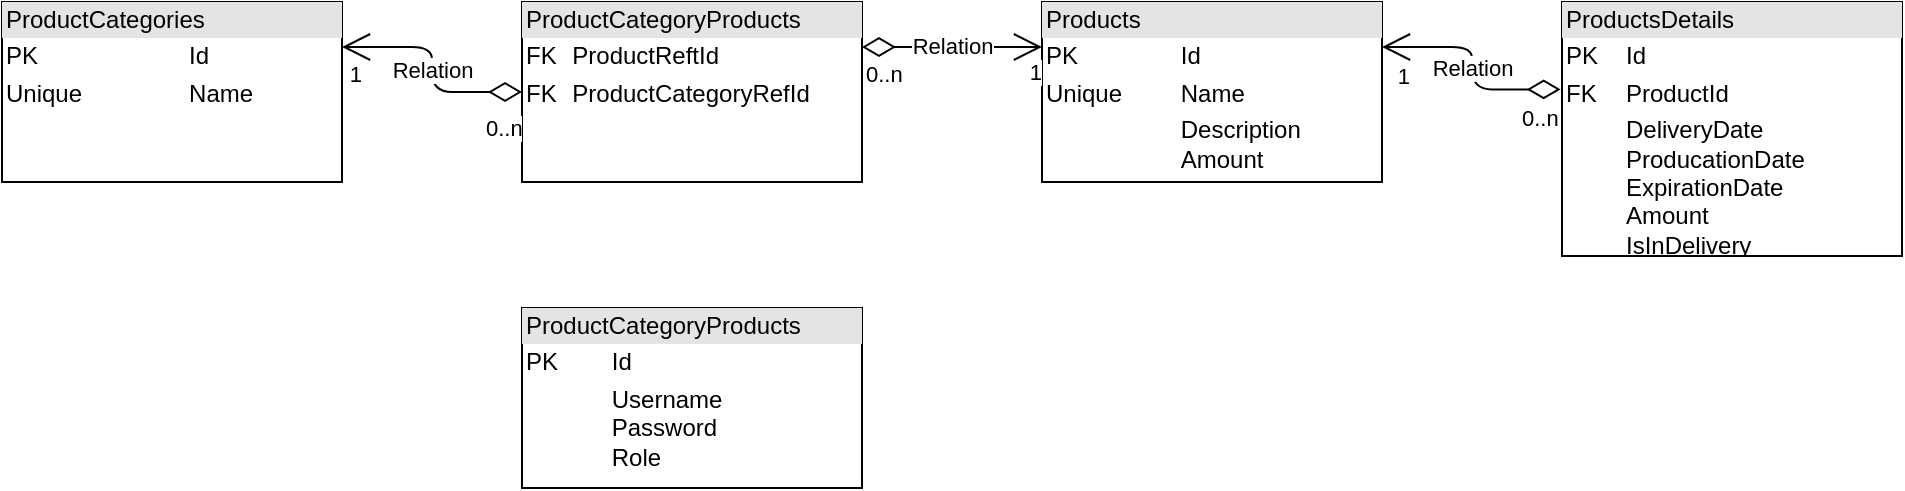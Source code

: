 <mxfile version="13.9.9" type="device" pages="5"><diagram name="ERDiagrams" id="e7e014a7-5840-1c2e-5031-d8a46d1fe8dd"><mxGraphModel dx="1086" dy="806" grid="0" gridSize="10" guides="1" tooltips="1" connect="1" arrows="1" fold="1" page="1" pageScale="1" pageWidth="1169" pageHeight="826" background="#ffffff" math="0" shadow="0"><root><mxCell id="0"/><mxCell id="1" parent="0"/><mxCell id="EMGeXlSg6HdFvEYGoYK9-41" value="&lt;div style=&quot;box-sizing: border-box ; width: 100% ; background: #e4e4e4 ; padding: 2px&quot;&gt;ProductCategories&lt;/div&gt;&lt;table style=&quot;width: 100% ; font-size: 1em&quot; cellpadding=&quot;2&quot; cellspacing=&quot;0&quot;&gt;&lt;tbody&gt;&lt;tr&gt;&lt;td&gt;PK&lt;/td&gt;&lt;td&gt;Id&lt;/td&gt;&lt;/tr&gt;&lt;tr&gt;&lt;td&gt;Unique&lt;/td&gt;&lt;td&gt;Name&lt;/td&gt;&lt;/tr&gt;&lt;tr&gt;&lt;td&gt;&lt;/td&gt;&lt;td&gt;&lt;br&gt;&lt;/td&gt;&lt;/tr&gt;&lt;/tbody&gt;&lt;/table&gt;" style="verticalAlign=top;align=left;overflow=fill;html=1;" parent="1" vertex="1"><mxGeometry x="20" y="90" width="170" height="90" as="geometry"/></mxCell><mxCell id="EMGeXlSg6HdFvEYGoYK9-42" value="&lt;div style=&quot;box-sizing: border-box ; width: 100% ; background: #e4e4e4 ; padding: 2px&quot;&gt;ProductCategoryProducts&lt;/div&gt;&lt;table style=&quot;width: 100% ; font-size: 1em&quot; cellpadding=&quot;2&quot; cellspacing=&quot;0&quot;&gt;&lt;tbody&gt;&lt;tr&gt;&lt;td&gt;FK&lt;/td&gt;&lt;td&gt;ProductReftId&lt;/td&gt;&lt;/tr&gt;&lt;tr&gt;&lt;td&gt;FK&lt;/td&gt;&lt;td&gt;ProductCategoryRefId&lt;/td&gt;&lt;/tr&gt;&lt;tr&gt;&lt;td&gt;&lt;/td&gt;&lt;td&gt;&lt;br&gt;&lt;/td&gt;&lt;/tr&gt;&lt;/tbody&gt;&lt;/table&gt;" style="verticalAlign=top;align=left;overflow=fill;html=1;" parent="1" vertex="1"><mxGeometry x="280" y="90" width="170" height="90" as="geometry"/></mxCell><mxCell id="EMGeXlSg6HdFvEYGoYK9-43" value="&lt;div style=&quot;box-sizing: border-box ; width: 100% ; background: #e4e4e4 ; padding: 2px&quot;&gt;Products&lt;/div&gt;&lt;table style=&quot;width: 100% ; font-size: 1em&quot; cellpadding=&quot;2&quot; cellspacing=&quot;0&quot;&gt;&lt;tbody&gt;&lt;tr&gt;&lt;td&gt;PK&lt;/td&gt;&lt;td&gt;Id&lt;/td&gt;&lt;/tr&gt;&lt;tr&gt;&lt;td&gt;Unique&lt;/td&gt;&lt;td&gt;Name&lt;br&gt;&lt;/td&gt;&lt;/tr&gt;&lt;tr&gt;&lt;td&gt;&lt;/td&gt;&lt;td&gt;Description&lt;br&gt;Amount&lt;/td&gt;&lt;/tr&gt;&lt;/tbody&gt;&lt;/table&gt;" style="verticalAlign=top;align=left;overflow=fill;html=1;" parent="1" vertex="1"><mxGeometry x="540" y="90" width="170" height="90" as="geometry"/></mxCell><mxCell id="EMGeXlSg6HdFvEYGoYK9-44" value="&lt;div style=&quot;box-sizing: border-box ; width: 100% ; background: #e4e4e4 ; padding: 2px&quot;&gt;ProductCategoryProducts&lt;/div&gt;&lt;table style=&quot;width: 100% ; font-size: 1em&quot; cellpadding=&quot;2&quot; cellspacing=&quot;0&quot;&gt;&lt;tbody&gt;&lt;tr&gt;&lt;td&gt;PK&lt;/td&gt;&lt;td&gt;Id&lt;/td&gt;&lt;/tr&gt;&lt;tr&gt;&lt;td&gt;&lt;br&gt;&lt;/td&gt;&lt;td&gt;Username&lt;br&gt;Password&lt;br&gt;Role&lt;/td&gt;&lt;/tr&gt;&lt;tr&gt;&lt;td&gt;&lt;/td&gt;&lt;td&gt;&lt;br&gt;&lt;/td&gt;&lt;/tr&gt;&lt;/tbody&gt;&lt;/table&gt;" style="verticalAlign=top;align=left;overflow=fill;html=1;" parent="1" vertex="1"><mxGeometry x="280" y="243" width="170" height="90" as="geometry"/></mxCell><mxCell id="EMGeXlSg6HdFvEYGoYK9-45" value="Relation" style="endArrow=open;html=1;endSize=12;startArrow=diamondThin;startSize=14;startFill=0;edgeStyle=orthogonalEdgeStyle;entryX=1;entryY=0.25;entryDx=0;entryDy=0;exitX=0;exitY=0.5;exitDx=0;exitDy=0;" parent="1" source="EMGeXlSg6HdFvEYGoYK9-42" target="EMGeXlSg6HdFvEYGoYK9-41" edge="1"><mxGeometry relative="1" as="geometry"><mxPoint x="130" y="250" as="sourcePoint"/><mxPoint x="290" y="250" as="targetPoint"/></mxGeometry></mxCell><mxCell id="EMGeXlSg6HdFvEYGoYK9-46" value="0..n" style="edgeLabel;resizable=0;html=1;align=left;verticalAlign=top;" parent="EMGeXlSg6HdFvEYGoYK9-45" connectable="0" vertex="1"><mxGeometry x="-1" relative="1" as="geometry"><mxPoint x="-20" y="5" as="offset"/></mxGeometry></mxCell><mxCell id="EMGeXlSg6HdFvEYGoYK9-47" value="1" style="edgeLabel;resizable=0;html=1;align=right;verticalAlign=top;" parent="EMGeXlSg6HdFvEYGoYK9-45" connectable="0" vertex="1"><mxGeometry x="1" relative="1" as="geometry"><mxPoint x="10" as="offset"/></mxGeometry></mxCell><mxCell id="EMGeXlSg6HdFvEYGoYK9-48" value="Relation" style="endArrow=open;html=1;endSize=12;startArrow=diamondThin;startSize=14;startFill=0;edgeStyle=orthogonalEdgeStyle;exitX=1;exitY=0.25;exitDx=0;exitDy=0;entryX=0;entryY=0.25;entryDx=0;entryDy=0;" parent="1" source="EMGeXlSg6HdFvEYGoYK9-42" target="EMGeXlSg6HdFvEYGoYK9-43" edge="1"><mxGeometry relative="1" as="geometry"><mxPoint x="520" y="40" as="sourcePoint"/><mxPoint x="680" y="40" as="targetPoint"/></mxGeometry></mxCell><mxCell id="EMGeXlSg6HdFvEYGoYK9-49" value="0..n" style="edgeLabel;resizable=0;html=1;align=left;verticalAlign=top;" parent="EMGeXlSg6HdFvEYGoYK9-48" connectable="0" vertex="1"><mxGeometry x="-1" relative="1" as="geometry"/></mxCell><mxCell id="EMGeXlSg6HdFvEYGoYK9-50" value="1" style="edgeLabel;resizable=0;html=1;align=right;verticalAlign=top;" parent="EMGeXlSg6HdFvEYGoYK9-48" connectable="0" vertex="1"><mxGeometry x="1" relative="1" as="geometry"/></mxCell><mxCell id="EMGeXlSg6HdFvEYGoYK9-51" value="&lt;div style=&quot;box-sizing: border-box ; width: 100% ; background: #e4e4e4 ; padding: 2px&quot;&gt;ProductsDetails&lt;/div&gt;&lt;table style=&quot;width: 100% ; font-size: 1em&quot; cellpadding=&quot;2&quot; cellspacing=&quot;0&quot;&gt;&lt;tbody&gt;&lt;tr&gt;&lt;td&gt;PK&lt;/td&gt;&lt;td&gt;Id&lt;/td&gt;&lt;/tr&gt;&lt;tr&gt;&lt;td&gt;FK&lt;/td&gt;&lt;td&gt;ProductId&lt;/td&gt;&lt;/tr&gt;&lt;tr&gt;&lt;td&gt;&lt;/td&gt;&lt;td&gt;DeliveryDate&lt;br&gt;ProducationDate&lt;br&gt;ExpirationDate&lt;br&gt;Amount&lt;br&gt;IsInDelivery&lt;/td&gt;&lt;/tr&gt;&lt;/tbody&gt;&lt;/table&gt;" style="verticalAlign=top;align=left;overflow=fill;html=1;" parent="1" vertex="1"><mxGeometry x="800" y="90" width="170" height="127" as="geometry"/></mxCell><mxCell id="EMGeXlSg6HdFvEYGoYK9-52" value="Relation" style="endArrow=open;html=1;endSize=12;startArrow=diamondThin;startSize=14;startFill=0;edgeStyle=orthogonalEdgeStyle;exitX=-0.004;exitY=0.344;exitDx=0;exitDy=0;exitPerimeter=0;entryX=1;entryY=0.25;entryDx=0;entryDy=0;" parent="1" source="EMGeXlSg6HdFvEYGoYK9-51" target="EMGeXlSg6HdFvEYGoYK9-43" edge="1"><mxGeometry relative="1" as="geometry"><mxPoint x="746" y="7" as="sourcePoint"/><mxPoint x="906" y="7" as="targetPoint"/></mxGeometry></mxCell><mxCell id="EMGeXlSg6HdFvEYGoYK9-53" value="0..n" style="edgeLabel;resizable=0;html=1;align=left;verticalAlign=top;" parent="EMGeXlSg6HdFvEYGoYK9-52" connectable="0" vertex="1"><mxGeometry x="-1" relative="1" as="geometry"><mxPoint x="-21.32" y="1.31" as="offset"/></mxGeometry></mxCell><mxCell id="EMGeXlSg6HdFvEYGoYK9-54" value="1" style="edgeLabel;resizable=0;html=1;align=right;verticalAlign=top;" parent="EMGeXlSg6HdFvEYGoYK9-52" connectable="0" vertex="1"><mxGeometry x="1" relative="1" as="geometry"><mxPoint x="14.01" y="1.5" as="offset"/></mxGeometry></mxCell></root></mxGraphModel></diagram><diagram id="c8zlAUJgFFfWm7frEHza" name="HighLevelArchitecture"><mxGraphModel dx="1718" dy="685" grid="0" gridSize="10" guides="1" tooltips="1" connect="1" arrows="1" fold="1" page="1" pageScale="1" pageWidth="850" pageHeight="1100" math="0" shadow="0"><root><mxCell id="FXL5ptnQWwDqJrNCb6jS-0"/><mxCell id="FXL5ptnQWwDqJrNCb6jS-1" parent="FXL5ptnQWwDqJrNCb6jS-0"/><mxCell id="7_tHTgImFQodmBmoyDia-0" value="DataBaseCommunication" style="shape=module;align=left;spacingLeft=20;align=center;verticalAlign=top;" vertex="1" parent="FXL5ptnQWwDqJrNCb6jS-1"><mxGeometry x="510" y="635" width="320" height="314" as="geometry"/></mxCell><mxCell id="7_tHTgImFQodmBmoyDia-1" value="StorageManagement(WPF app)" style="shape=module;align=left;spacingLeft=20;align=center;verticalAlign=top;" vertex="1" parent="FXL5ptnQWwDqJrNCb6jS-1"><mxGeometry y="635" width="430" height="220" as="geometry"/></mxCell><mxCell id="7_tHTgImFQodmBmoyDia-2" value="EntityFramework&#10;" style="shape=module;align=left;spacingLeft=20;align=center;verticalAlign=top;" vertex="1" parent="FXL5ptnQWwDqJrNCb6jS-1"><mxGeometry x="860" y="635" width="163.33" height="140" as="geometry"/></mxCell><mxCell id="7_tHTgImFQodmBmoyDia-8" value="" style="edgeStyle=orthogonalEdgeStyle;rounded=0;orthogonalLoop=1;jettySize=auto;html=1;" edge="1" parent="FXL5ptnQWwDqJrNCb6jS-1" source="7_tHTgImFQodmBmoyDia-3" target="7_tHTgImFQodmBmoyDia-5"><mxGeometry relative="1" as="geometry"/></mxCell><mxCell id="7_tHTgImFQodmBmoyDia-11" value="" style="edgeStyle=orthogonalEdgeStyle;rounded=0;orthogonalLoop=1;jettySize=auto;html=1;" edge="1" parent="FXL5ptnQWwDqJrNCb6jS-1" source="7_tHTgImFQodmBmoyDia-3" target="7_tHTgImFQodmBmoyDia-9"><mxGeometry relative="1" as="geometry"/></mxCell><mxCell id="7_tHTgImFQodmBmoyDia-14" value="" style="edgeStyle=orthogonalEdgeStyle;rounded=0;orthogonalLoop=1;jettySize=auto;html=1;" edge="1" parent="FXL5ptnQWwDqJrNCb6jS-1" source="7_tHTgImFQodmBmoyDia-3" target="7_tHTgImFQodmBmoyDia-12"><mxGeometry relative="1" as="geometry"/></mxCell><mxCell id="7_tHTgImFQodmBmoyDia-3" value="&lt;p style=&quot;margin: 0px ; margin-top: 6px ; text-align: center&quot;&gt;&lt;b&gt;ViewModel&lt;/b&gt;&lt;/p&gt;&lt;hr&gt;&lt;p style=&quot;margin: 0px ; margin-left: 8px&quot;&gt;&lt;br&gt;&lt;/p&gt;" style="align=left;overflow=fill;html=1;dropTarget=0;" vertex="1" parent="FXL5ptnQWwDqJrNCb6jS-1"><mxGeometry x="140" y="677.5" width="160" height="55" as="geometry"/></mxCell><mxCell id="7_tHTgImFQodmBmoyDia-4" value="" style="shape=component;jettyWidth=8;jettyHeight=4;" vertex="1" parent="7_tHTgImFQodmBmoyDia-3"><mxGeometry x="1" width="20" height="20" relative="1" as="geometry"><mxPoint x="-24" y="4" as="offset"/></mxGeometry></mxCell><mxCell id="7_tHTgImFQodmBmoyDia-15" style="edgeStyle=orthogonalEdgeStyle;rounded=0;orthogonalLoop=1;jettySize=auto;html=1;entryX=0;entryY=0;entryDx=0;entryDy=35;entryPerimeter=0;exitX=1;exitY=0.5;exitDx=0;exitDy=0;" edge="1" parent="FXL5ptnQWwDqJrNCb6jS-1" source="7_tHTgImFQodmBmoyDia-5" target="7_tHTgImFQodmBmoyDia-0"><mxGeometry relative="1" as="geometry"><Array as="points"><mxPoint x="330" y="808"/><mxPoint x="470" y="808"/><mxPoint x="470" y="670"/></Array></mxGeometry></mxCell><mxCell id="7_tHTgImFQodmBmoyDia-16" value="IDataFacade" style="edgeLabel;html=1;align=center;verticalAlign=middle;resizable=0;points=[];" vertex="1" connectable="0" parent="7_tHTgImFQodmBmoyDia-15"><mxGeometry x="0.049" y="-1" relative="1" as="geometry"><mxPoint as="offset"/></mxGeometry></mxCell><mxCell id="7_tHTgImFQodmBmoyDia-5" value="&lt;p style=&quot;margin: 0px ; margin-top: 6px ; text-align: center&quot;&gt;&lt;b&gt;Service&lt;/b&gt;&lt;/p&gt;&lt;hr&gt;&lt;p style=&quot;margin: 0px ; margin-left: 8px&quot;&gt;&lt;br&gt;&lt;/p&gt;" style="align=left;overflow=fill;html=1;dropTarget=0;" vertex="1" parent="FXL5ptnQWwDqJrNCb6jS-1"><mxGeometry x="140" y="780" width="160" height="55" as="geometry"/></mxCell><mxCell id="7_tHTgImFQodmBmoyDia-6" value="" style="shape=component;jettyWidth=8;jettyHeight=4;" vertex="1" parent="7_tHTgImFQodmBmoyDia-5"><mxGeometry x="1" width="20" height="20" relative="1" as="geometry"><mxPoint x="-24" y="4" as="offset"/></mxGeometry></mxCell><mxCell id="7_tHTgImFQodmBmoyDia-9" value="&lt;p style=&quot;margin: 0px ; margin-top: 6px ; text-align: center&quot;&gt;&lt;b&gt;View&lt;/b&gt;&lt;/p&gt;" style="align=left;overflow=fill;html=1;dropTarget=0;" vertex="1" parent="FXL5ptnQWwDqJrNCb6jS-1"><mxGeometry x="20" y="675" width="100" height="60" as="geometry"/></mxCell><mxCell id="7_tHTgImFQodmBmoyDia-10" value="" style="shape=component;jettyWidth=8;jettyHeight=4;" vertex="1" parent="7_tHTgImFQodmBmoyDia-9"><mxGeometry x="1" width="20" height="20" relative="1" as="geometry"><mxPoint x="-24" y="4" as="offset"/></mxGeometry></mxCell><mxCell id="7_tHTgImFQodmBmoyDia-12" value="&lt;p style=&quot;margin: 0px ; margin-top: 6px ; text-align: center&quot;&gt;&lt;b&gt;Model&lt;/b&gt;&lt;/p&gt;" style="align=left;overflow=fill;html=1;dropTarget=0;" vertex="1" parent="FXL5ptnQWwDqJrNCb6jS-1"><mxGeometry x="320" y="676.25" width="100" height="57.5" as="geometry"/></mxCell><mxCell id="7_tHTgImFQodmBmoyDia-13" value="" style="shape=component;jettyWidth=8;jettyHeight=4;" vertex="1" parent="7_tHTgImFQodmBmoyDia-12"><mxGeometry x="1" width="20" height="20" relative="1" as="geometry"><mxPoint x="-24" y="4" as="offset"/></mxGeometry></mxCell><mxCell id="7_tHTgImFQodmBmoyDia-22" value="" style="edgeStyle=orthogonalEdgeStyle;rounded=0;orthogonalLoop=1;jettySize=auto;html=1;" edge="1" parent="FXL5ptnQWwDqJrNCb6jS-1" source="7_tHTgImFQodmBmoyDia-18" target="7_tHTgImFQodmBmoyDia-20"><mxGeometry relative="1" as="geometry"/></mxCell><mxCell id="7_tHTgImFQodmBmoyDia-23" style="edgeStyle=orthogonalEdgeStyle;rounded=0;orthogonalLoop=1;jettySize=auto;html=1;entryX=0;entryY=0;entryDx=0;entryDy=35;entryPerimeter=0;" edge="1" parent="FXL5ptnQWwDqJrNCb6jS-1" source="7_tHTgImFQodmBmoyDia-18" target="7_tHTgImFQodmBmoyDia-2"><mxGeometry relative="1" as="geometry"/></mxCell><mxCell id="7_tHTgImFQodmBmoyDia-18" value="&lt;p style=&quot;margin: 0px ; margin-top: 6px ; text-align: center&quot;&gt;&lt;b&gt;DBManager&lt;/b&gt;&lt;/p&gt;&lt;p style=&quot;margin: 0px ; margin-left: 8px&quot;&gt;&lt;br&gt;&lt;/p&gt;" style="align=left;overflow=fill;html=1;dropTarget=0;" vertex="1" parent="FXL5ptnQWwDqJrNCb6jS-1"><mxGeometry x="555" y="675" width="120" height="56" as="geometry"/></mxCell><mxCell id="7_tHTgImFQodmBmoyDia-19" value="" style="shape=component;jettyWidth=8;jettyHeight=4;" vertex="1" parent="7_tHTgImFQodmBmoyDia-18"><mxGeometry x="1" width="20" height="20" relative="1" as="geometry"><mxPoint x="-24" y="4" as="offset"/></mxGeometry></mxCell><mxCell id="7_tHTgImFQodmBmoyDia-20" value="&lt;p style=&quot;margin: 0px ; margin-top: 6px ; text-align: center&quot;&gt;&lt;b&gt;DTOConverter&lt;/b&gt;&lt;/p&gt;" style="align=left;overflow=fill;html=1;dropTarget=0;" vertex="1" parent="FXL5ptnQWwDqJrNCb6jS-1"><mxGeometry x="535" y="744" width="160" height="55" as="geometry"/></mxCell><mxCell id="7_tHTgImFQodmBmoyDia-21" value="" style="shape=component;jettyWidth=8;jettyHeight=4;" vertex="1" parent="7_tHTgImFQodmBmoyDia-20"><mxGeometry x="1" width="20" height="20" relative="1" as="geometry"><mxPoint x="-24" y="4" as="offset"/></mxGeometry></mxCell><mxCell id="7_tHTgImFQodmBmoyDia-24" value="&lt;p style=&quot;margin: 0px ; margin-top: 6px ; text-align: center&quot;&gt;&lt;b&gt;DBInitialization&lt;/b&gt;&lt;/p&gt;" style="align=left;overflow=fill;html=1;dropTarget=0;" vertex="1" parent="FXL5ptnQWwDqJrNCb6jS-1"><mxGeometry x="604" y="844" width="160" height="55" as="geometry"/></mxCell><mxCell id="7_tHTgImFQodmBmoyDia-25" value="" style="shape=component;jettyWidth=8;jettyHeight=4;" vertex="1" parent="7_tHTgImFQodmBmoyDia-24"><mxGeometry x="1" width="20" height="20" relative="1" as="geometry"><mxPoint x="-24" y="4" as="offset"/></mxGeometry></mxCell></root></mxGraphModel></diagram><diagram id="uiXqgZPsB56ZldD97pYl" name="StorageManagement"><mxGraphModel dx="780" dy="813" grid="0" gridSize="10" guides="1" tooltips="1" connect="1" arrows="1" fold="1" page="1" pageScale="1" pageWidth="850" pageHeight="1100" math="0" shadow="0"><root><mxCell id="5isgwOPThI3oMe6sEVAx-0"/><mxCell id="5isgwOPThI3oMe6sEVAx-1" parent="5isgwOPThI3oMe6sEVAx-0"/><mxCell id="5isgwOPThI3oMe6sEVAx-7" value="Extends" style="edgeStyle=orthogonalEdgeStyle;rounded=0;orthogonalLoop=1;jettySize=auto;html=1;" parent="5isgwOPThI3oMe6sEVAx-1" source="5isgwOPThI3oMe6sEVAx-5" target="5isgwOPThI3oMe6sEVAx-6" edge="1"><mxGeometry relative="1" as="geometry"/></mxCell><mxCell id="5isgwOPThI3oMe6sEVAx-5" value="&lt;p style=&quot;margin: 0px ; margin-top: 4px ; text-align: center&quot;&gt;&lt;b&gt;BaseWindow&lt;/b&gt;&lt;/p&gt;&lt;hr size=&quot;1&quot;&gt;&lt;p style=&quot;margin: 0px ; margin-left: 4px&quot;&gt;&lt;br&gt;&lt;/p&gt;&lt;hr size=&quot;1&quot;&gt;&lt;p style=&quot;margin: 0px ; margin-left: 4px&quot;&gt;# OnClosing()&lt;/p&gt;" style="verticalAlign=top;align=left;overflow=fill;fontSize=12;fontFamily=Helvetica;html=1;" parent="5isgwOPThI3oMe6sEVAx-1" vertex="1"><mxGeometry x="24" y="223" width="160" height="90" as="geometry"/></mxCell><mxCell id="5isgwOPThI3oMe6sEVAx-6" value="&lt;p style=&quot;margin: 0px ; margin-top: 4px ; text-align: center&quot;&gt;&lt;b&gt;Window&lt;/b&gt;&lt;/p&gt;&lt;hr size=&quot;1&quot;&gt;&lt;p style=&quot;margin: 0px ; margin-left: 4px&quot;&gt;&lt;br&gt;&lt;/p&gt;&lt;hr size=&quot;1&quot;&gt;&lt;p style=&quot;margin: 0px ; margin-left: 4px&quot;&gt;# OnClosing()&lt;/p&gt;" style="verticalAlign=top;align=left;overflow=fill;fontSize=12;fontFamily=Helvetica;html=1;" parent="5isgwOPThI3oMe6sEVAx-1" vertex="1"><mxGeometry x="24" y="83" width="160" height="90" as="geometry"/></mxCell><mxCell id="5isgwOPThI3oMe6sEVAx-9" value="Extends" style="edgeStyle=orthogonalEdgeStyle;rounded=0;orthogonalLoop=1;jettySize=auto;html=1;" parent="5isgwOPThI3oMe6sEVAx-1" source="5isgwOPThI3oMe6sEVAx-8" target="5isgwOPThI3oMe6sEVAx-5" edge="1"><mxGeometry relative="1" as="geometry"/></mxCell><mxCell id="5isgwOPThI3oMe6sEVAx-8" value="&lt;p style=&quot;margin: 0px ; margin-top: 4px ; text-align: center&quot;&gt;&lt;b&gt;ConcreteWindow&lt;/b&gt;&lt;/p&gt;&lt;hr size=&quot;1&quot;&gt;&lt;p style=&quot;margin: 0px ; margin-left: 4px&quot;&gt;&lt;br&gt;&lt;/p&gt;&lt;hr size=&quot;1&quot;&gt;&lt;p style=&quot;margin: 0px ; margin-left: 4px&quot;&gt;&lt;br&gt;&lt;/p&gt;" style="verticalAlign=top;align=left;overflow=fill;fontSize=12;fontFamily=Helvetica;html=1;" parent="5isgwOPThI3oMe6sEVAx-1" vertex="1"><mxGeometry x="24" y="363" width="160" height="90" as="geometry"/></mxCell><mxCell id="5isgwOPThI3oMe6sEVAx-10" value="&lt;p style=&quot;margin: 0px ; margin-top: 4px ; text-align: center&quot;&gt;&lt;b&gt;AbstractViewModel&lt;/b&gt;&lt;/p&gt;&lt;hr size=&quot;1&quot;&gt;&lt;p style=&quot;margin: 0px ; margin-left: 4px&quot;&gt;&lt;br&gt;&lt;/p&gt;&lt;hr size=&quot;1&quot;&gt;&lt;p style=&quot;margin: 0px ; margin-left: 4px&quot;&gt;+ OnPropertyChanged(name: string)&lt;/p&gt;" style="verticalAlign=top;align=left;overflow=fill;fontSize=12;fontFamily=Helvetica;html=1;" parent="5isgwOPThI3oMe6sEVAx-1" vertex="1"><mxGeometry x="284" y="223" width="230" height="90" as="geometry"/></mxCell><mxCell id="5isgwOPThI3oMe6sEVAx-12" value="Extends" style="edgeStyle=orthogonalEdgeStyle;rounded=0;orthogonalLoop=1;jettySize=auto;html=1;" parent="5isgwOPThI3oMe6sEVAx-1" source="5isgwOPThI3oMe6sEVAx-11" target="5isgwOPThI3oMe6sEVAx-10" edge="1"><mxGeometry relative="1" as="geometry"/></mxCell><mxCell id="5isgwOPThI3oMe6sEVAx-11" value="&lt;p style=&quot;margin: 0px ; margin-top: 4px ; text-align: center&quot;&gt;&lt;b&gt;ConcreteViewModel&lt;/b&gt;&lt;/p&gt;&lt;hr size=&quot;1&quot;&gt;&lt;p style=&quot;margin: 0px ; margin-left: 4px&quot;&gt;&lt;br&gt;&lt;/p&gt;&lt;hr size=&quot;1&quot;&gt;&lt;p style=&quot;margin: 0px ; margin-left: 4px&quot;&gt;&lt;br&gt;&lt;/p&gt;" style="verticalAlign=top;align=left;overflow=fill;fontSize=12;fontFamily=Helvetica;html=1;" parent="5isgwOPThI3oMe6sEVAx-1" vertex="1"><mxGeometry x="284" y="363" width="230" height="90" as="geometry"/></mxCell><mxCell id="5isgwOPThI3oMe6sEVAx-13" value="Use" style="endArrow=open;endSize=12;dashed=1;html=1;exitX=1;exitY=0.25;exitDx=0;exitDy=0;entryX=0;entryY=0.25;entryDx=0;entryDy=0;" parent="5isgwOPThI3oMe6sEVAx-1" source="5isgwOPThI3oMe6sEVAx-8" target="5isgwOPThI3oMe6sEVAx-11" edge="1"><mxGeometry width="160" relative="1" as="geometry"><mxPoint x="214" y="413" as="sourcePoint"/><mxPoint x="374" y="413" as="targetPoint"/></mxGeometry></mxCell><mxCell id="5isgwOPThI3oMe6sEVAx-14" value="&lt;p style=&quot;margin: 0px ; margin-top: 4px ; text-align: center&quot;&gt;&lt;b&gt;NotifiableModel&lt;/b&gt;&lt;/p&gt;&lt;hr size=&quot;1&quot;&gt;&lt;p style=&quot;margin: 0px ; margin-left: 4px&quot;&gt;&lt;br&gt;&lt;/p&gt;&lt;hr size=&quot;1&quot;&gt;&lt;p style=&quot;margin: 0px ; margin-left: 4px&quot;&gt;+ OnPropertyChanged(name: string)&lt;/p&gt;" style="verticalAlign=top;align=left;overflow=fill;fontSize=12;fontFamily=Helvetica;html=1;" parent="5isgwOPThI3oMe6sEVAx-1" vertex="1"><mxGeometry x="574" y="223" width="230" height="90" as="geometry"/></mxCell><mxCell id="5isgwOPThI3oMe6sEVAx-17" value="Extends" style="edgeStyle=orthogonalEdgeStyle;rounded=0;orthogonalLoop=1;jettySize=auto;html=1;" parent="5isgwOPThI3oMe6sEVAx-1" source="5isgwOPThI3oMe6sEVAx-15" target="5isgwOPThI3oMe6sEVAx-14" edge="1"><mxGeometry relative="1" as="geometry"/></mxCell><mxCell id="5isgwOPThI3oMe6sEVAx-15" value="&lt;p style=&quot;margin: 0px ; margin-top: 4px ; text-align: center&quot;&gt;&lt;b&gt;ConcreteModel&lt;/b&gt;&lt;/p&gt;&lt;hr size=&quot;1&quot;&gt;&lt;p style=&quot;margin: 0px ; margin-left: 4px&quot;&gt;&lt;br&gt;&lt;/p&gt;&lt;hr size=&quot;1&quot;&gt;&lt;p style=&quot;margin: 0px ; margin-left: 4px&quot;&gt;&lt;br&gt;&lt;/p&gt;" style="verticalAlign=top;align=left;overflow=fill;fontSize=12;fontFamily=Helvetica;html=1;" parent="5isgwOPThI3oMe6sEVAx-1" vertex="1"><mxGeometry x="574" y="363" width="230" height="90" as="geometry"/></mxCell><mxCell id="5isgwOPThI3oMe6sEVAx-18" value="Relation" style="endArrow=open;html=1;endSize=12;startArrow=diamondThin;startSize=14;startFill=0;edgeStyle=orthogonalEdgeStyle;entryX=1;entryY=0.25;entryDx=0;entryDy=0;exitX=0;exitY=0.25;exitDx=0;exitDy=0;" parent="5isgwOPThI3oMe6sEVAx-1" source="5isgwOPThI3oMe6sEVAx-15" target="5isgwOPThI3oMe6sEVAx-11" edge="1"><mxGeometry relative="1" as="geometry"><mxPoint x="494" y="523" as="sourcePoint"/><mxPoint x="654" y="523" as="targetPoint"/></mxGeometry></mxCell><mxCell id="5isgwOPThI3oMe6sEVAx-19" value="0..n" style="edgeLabel;resizable=0;html=1;align=left;verticalAlign=top;" parent="5isgwOPThI3oMe6sEVAx-18" connectable="0" vertex="1"><mxGeometry x="-1" relative="1" as="geometry"/></mxCell><mxCell id="5isgwOPThI3oMe6sEVAx-20" value="1" style="edgeLabel;resizable=0;html=1;align=right;verticalAlign=top;" parent="5isgwOPThI3oMe6sEVAx-18" connectable="0" vertex="1"><mxGeometry x="1" relative="1" as="geometry"/></mxCell><mxCell id="5isgwOPThI3oMe6sEVAx-24" value="&lt;p style=&quot;margin: 0px ; margin-top: 4px ; text-align: center&quot;&gt;&lt;b&gt;DataService&lt;/b&gt;&lt;/p&gt;&lt;hr size=&quot;1&quot;&gt;&lt;p style=&quot;margin: 0px ; margin-left: 4px&quot;&gt;&lt;br&gt;&lt;/p&gt;&lt;hr size=&quot;1&quot;&gt;&lt;p style=&quot;margin: 0px ; margin-left: 4px&quot;&gt;&lt;br&gt;&lt;/p&gt;" style="verticalAlign=top;align=left;overflow=fill;fontSize=12;fontFamily=Helvetica;html=1;" parent="5isgwOPThI3oMe6sEVAx-1" vertex="1"><mxGeometry x="284" y="533" width="230" height="90" as="geometry"/></mxCell><mxCell id="5isgwOPThI3oMe6sEVAx-29" value="Use" style="endArrow=open;endSize=12;dashed=1;html=1;exitX=0.5;exitY=1;exitDx=0;exitDy=0;entryX=0.5;entryY=0;entryDx=0;entryDy=0;" parent="5isgwOPThI3oMe6sEVAx-1" source="5isgwOPThI3oMe6sEVAx-11" target="5isgwOPThI3oMe6sEVAx-24" edge="1"><mxGeometry width="160" relative="1" as="geometry"><mxPoint x="194.0" y="395.5" as="sourcePoint"/><mxPoint x="294.0" y="395.5" as="targetPoint"/></mxGeometry></mxCell><mxCell id="XCpRSAL_oPiVR3DUMXQZ-0" value="IDataFacade" style="swimlane;fontStyle=1;align=center;verticalAlign=top;childLayout=stackLayout;horizontal=1;startSize=26;horizontalStack=0;resizeParent=1;resizeParentMax=0;resizeLast=0;collapsible=1;marginBottom=0;" parent="5isgwOPThI3oMe6sEVAx-1" vertex="1"><mxGeometry x="314" y="652" width="170" height="56" as="geometry"/></mxCell><mxCell id="XCpRSAL_oPiVR3DUMXQZ-1" value="" style="line;strokeWidth=1;fillColor=none;align=left;verticalAlign=middle;spacingTop=-1;spacingLeft=3;spacingRight=3;rotatable=0;labelPosition=right;points=[];portConstraint=eastwest;" parent="XCpRSAL_oPiVR3DUMXQZ-0" vertex="1"><mxGeometry y="26" width="170" height="8" as="geometry"/></mxCell><mxCell id="XCpRSAL_oPiVR3DUMXQZ-2" value="differentCRUDMethods" style="text;strokeColor=none;fillColor=none;align=left;verticalAlign=top;spacingLeft=4;spacingRight=4;overflow=hidden;rotatable=0;points=[[0,0.5],[1,0.5]];portConstraint=eastwest;" parent="XCpRSAL_oPiVR3DUMXQZ-0" vertex="1"><mxGeometry y="34" width="170" height="22" as="geometry"/></mxCell><mxCell id="XCpRSAL_oPiVR3DUMXQZ-3" value="Use" style="endArrow=open;endSize=12;dashed=1;html=1;exitX=0.5;exitY=1;exitDx=0;exitDy=0;" parent="5isgwOPThI3oMe6sEVAx-1" source="5isgwOPThI3oMe6sEVAx-24" target="XCpRSAL_oPiVR3DUMXQZ-0" edge="1"><mxGeometry width="160" relative="1" as="geometry"><mxPoint x="409" y="463" as="sourcePoint"/><mxPoint x="409" y="543" as="targetPoint"/></mxGeometry></mxCell><mxCell id="fCn-uaaYWZJCUg4w-eLE-0" value="Actor" style="shape=umlActor;verticalLabelPosition=bottom;verticalAlign=top;html=1;" vertex="1" parent="5isgwOPThI3oMe6sEVAx-1"><mxGeometry x="3" y="1267" width="30" height="60" as="geometry"/></mxCell><mxCell id="fCn-uaaYWZJCUg4w-eLE-1" value="ConcreteWindow:Object" style="shape=umlLifeline;perimeter=lifelinePerimeter;whiteSpace=wrap;html=1;container=1;collapsible=0;recursiveResize=0;outlineConnect=0;" vertex="1" parent="5isgwOPThI3oMe6sEVAx-1"><mxGeometry x="57" y="1197" width="145" height="534" as="geometry"/></mxCell><mxCell id="fCn-uaaYWZJCUg4w-eLE-6" value="" style="html=1;points=[];perimeter=orthogonalPerimeter;" vertex="1" parent="fCn-uaaYWZJCUg4w-eLE-1"><mxGeometry x="68" y="91" width="10" height="353" as="geometry"/></mxCell><mxCell id="fCn-uaaYWZJCUg4w-eLE-7" value="ClickOnCommand" style="html=1;verticalAlign=bottom;endArrow=block;entryX=0;entryY=0;" edge="1" target="fCn-uaaYWZJCUg4w-eLE-6" parent="fCn-uaaYWZJCUg4w-eLE-1"><mxGeometry relative="1" as="geometry"><mxPoint x="-2" y="91" as="sourcePoint"/></mxGeometry></mxCell><mxCell id="fCn-uaaYWZJCUg4w-eLE-8" value="return" style="html=1;verticalAlign=bottom;endArrow=open;dashed=1;endSize=8;exitX=0;exitY=0.95;" edge="1" source="fCn-uaaYWZJCUg4w-eLE-6" parent="fCn-uaaYWZJCUg4w-eLE-1"><mxGeometry relative="1" as="geometry"><mxPoint x="-5" y="426" as="targetPoint"/></mxGeometry></mxCell><mxCell id="fCn-uaaYWZJCUg4w-eLE-2" value="ConcreteViewModel:Object" style="shape=umlLifeline;perimeter=lifelinePerimeter;whiteSpace=wrap;html=1;container=1;collapsible=0;recursiveResize=0;outlineConnect=0;" vertex="1" parent="5isgwOPThI3oMe6sEVAx-1"><mxGeometry x="226" y="1197" width="145" height="547" as="geometry"/></mxCell><mxCell id="fCn-uaaYWZJCUg4w-eLE-9" value="" style="html=1;points=[];perimeter=orthogonalPerimeter;" vertex="1" parent="fCn-uaaYWZJCUg4w-eLE-2"><mxGeometry x="68" y="104" width="10" height="286" as="geometry"/></mxCell><mxCell id="fCn-uaaYWZJCUg4w-eLE-12" value="" style="html=1;points=[];perimeter=orthogonalPerimeter;" vertex="1" parent="fCn-uaaYWZJCUg4w-eLE-2"><mxGeometry x="74" y="136" width="10" height="40" as="geometry"/></mxCell><mxCell id="fCn-uaaYWZJCUg4w-eLE-13" value="GetAndPassUserState" style="edgeStyle=orthogonalEdgeStyle;html=1;align=left;spacingLeft=2;endArrow=block;rounded=0;entryX=1;entryY=0;" edge="1" target="fCn-uaaYWZJCUg4w-eLE-12" parent="fCn-uaaYWZJCUg4w-eLE-2"><mxGeometry relative="1" as="geometry"><mxPoint x="79" y="116" as="sourcePoint"/><Array as="points"><mxPoint x="104" y="116"/></Array></mxGeometry></mxCell><mxCell id="fCn-uaaYWZJCUg4w-eLE-3" value="PermisionnRequiredCommand" style="shape=umlLifeline;perimeter=lifelinePerimeter;whiteSpace=wrap;html=1;container=1;collapsible=0;recursiveResize=0;outlineConnect=0;" vertex="1" parent="5isgwOPThI3oMe6sEVAx-1"><mxGeometry x="396" y="1193" width="168" height="503" as="geometry"/></mxCell><mxCell id="fCn-uaaYWZJCUg4w-eLE-14" value="" style="html=1;points=[];perimeter=orthogonalPerimeter;" vertex="1" parent="fCn-uaaYWZJCUg4w-eLE-3"><mxGeometry x="77" y="188" width="10" height="194" as="geometry"/></mxCell><mxCell id="fCn-uaaYWZJCUg4w-eLE-17" value="" style="html=1;points=[];perimeter=orthogonalPerimeter;" vertex="1" parent="fCn-uaaYWZJCUg4w-eLE-3"><mxGeometry x="84" y="216" width="10" height="40" as="geometry"/></mxCell><mxCell id="fCn-uaaYWZJCUg4w-eLE-18" value="checkIfUserIsSufficient" style="edgeStyle=orthogonalEdgeStyle;html=1;align=left;spacingLeft=2;endArrow=block;rounded=0;entryX=1;entryY=0;" edge="1" target="fCn-uaaYWZJCUg4w-eLE-17" parent="fCn-uaaYWZJCUg4w-eLE-3"><mxGeometry relative="1" as="geometry"><mxPoint x="89" y="196" as="sourcePoint"/><Array as="points"><mxPoint x="114" y="196"/></Array></mxGeometry></mxCell><mxCell id="fCn-uaaYWZJCUg4w-eLE-4" value="DataService" style="shape=umlLifeline;perimeter=lifelinePerimeter;whiteSpace=wrap;html=1;container=1;collapsible=0;recursiveResize=0;outlineConnect=0;" vertex="1" parent="5isgwOPThI3oMe6sEVAx-1"><mxGeometry x="586" y="1191" width="168" height="420" as="geometry"/></mxCell><mxCell id="fCn-uaaYWZJCUg4w-eLE-19" value="" style="html=1;points=[];perimeter=orthogonalPerimeter;" vertex="1" parent="fCn-uaaYWZJCUg4w-eLE-4"><mxGeometry x="79.5" y="269" width="10" height="105" as="geometry"/></mxCell><mxCell id="fCn-uaaYWZJCUg4w-eLE-5" value="IDataFacade" style="shape=umlLifeline;perimeter=lifelinePerimeter;whiteSpace=wrap;html=1;container=1;collapsible=0;recursiveResize=0;outlineConnect=0;" vertex="1" parent="5isgwOPThI3oMe6sEVAx-1"><mxGeometry x="775" y="1187" width="168" height="429" as="geometry"/></mxCell><mxCell id="fCn-uaaYWZJCUg4w-eLE-23" value="" style="html=1;points=[];perimeter=orthogonalPerimeter;" vertex="1" parent="fCn-uaaYWZJCUg4w-eLE-5"><mxGeometry x="79" y="286" width="10" height="80" as="geometry"/></mxCell><mxCell id="fCn-uaaYWZJCUg4w-eLE-10" value="InvokeCommandViaBinding" style="html=1;verticalAlign=bottom;endArrow=block;entryX=0;entryY=0;" edge="1" target="fCn-uaaYWZJCUg4w-eLE-9" parent="5isgwOPThI3oMe6sEVAx-1" source="fCn-uaaYWZJCUg4w-eLE-1"><mxGeometry relative="1" as="geometry"><mxPoint x="224" y="1301" as="sourcePoint"/></mxGeometry></mxCell><mxCell id="fCn-uaaYWZJCUg4w-eLE-11" value="return" style="html=1;verticalAlign=bottom;endArrow=open;dashed=1;endSize=8;exitX=0;exitY=0.95;" edge="1" source="fCn-uaaYWZJCUg4w-eLE-9" parent="5isgwOPThI3oMe6sEVAx-1" target="fCn-uaaYWZJCUg4w-eLE-1"><mxGeometry relative="1" as="geometry"><mxPoint x="224" y="1377" as="targetPoint"/></mxGeometry></mxCell><mxCell id="fCn-uaaYWZJCUg4w-eLE-15" value="execute" style="html=1;verticalAlign=bottom;endArrow=block;entryX=0;entryY=0;" edge="1" target="fCn-uaaYWZJCUg4w-eLE-14" parent="5isgwOPThI3oMe6sEVAx-1" source="fCn-uaaYWZJCUg4w-eLE-2"><mxGeometry relative="1" as="geometry"><mxPoint x="403" y="1381" as="sourcePoint"/></mxGeometry></mxCell><mxCell id="fCn-uaaYWZJCUg4w-eLE-16" value="return" style="html=1;verticalAlign=bottom;endArrow=open;dashed=1;endSize=8;exitX=0;exitY=0.95;" edge="1" source="fCn-uaaYWZJCUg4w-eLE-14" parent="5isgwOPThI3oMe6sEVAx-1" target="fCn-uaaYWZJCUg4w-eLE-2"><mxGeometry relative="1" as="geometry"><mxPoint x="403" y="1457" as="targetPoint"/></mxGeometry></mxCell><mxCell id="fCn-uaaYWZJCUg4w-eLE-20" value="doSomeComputation" style="html=1;verticalAlign=bottom;endArrow=block;entryX=0;entryY=0;" edge="1" target="fCn-uaaYWZJCUg4w-eLE-19" parent="5isgwOPThI3oMe6sEVAx-1" source="fCn-uaaYWZJCUg4w-eLE-3"><mxGeometry relative="1" as="geometry"><mxPoint x="482" y="1460" as="sourcePoint"/></mxGeometry></mxCell><mxCell id="fCn-uaaYWZJCUg4w-eLE-21" value="return" style="html=1;verticalAlign=bottom;endArrow=open;dashed=1;endSize=8;exitX=0;exitY=0.95;" edge="1" source="fCn-uaaYWZJCUg4w-eLE-19" parent="5isgwOPThI3oMe6sEVAx-1" target="fCn-uaaYWZJCUg4w-eLE-3"><mxGeometry relative="1" as="geometry"><mxPoint x="595.5" y="1536" as="targetPoint"/></mxGeometry></mxCell><mxCell id="fCn-uaaYWZJCUg4w-eLE-24" value="InteractWithDBData" style="html=1;verticalAlign=bottom;endArrow=block;entryX=0;entryY=0;" edge="1" target="fCn-uaaYWZJCUg4w-eLE-23" parent="5isgwOPThI3oMe6sEVAx-1" source="fCn-uaaYWZJCUg4w-eLE-4"><mxGeometry relative="1" as="geometry"><mxPoint x="784" y="1473" as="sourcePoint"/></mxGeometry></mxCell><mxCell id="fCn-uaaYWZJCUg4w-eLE-25" value="return" style="html=1;verticalAlign=bottom;endArrow=open;dashed=1;endSize=8;exitX=0;exitY=0.95;" edge="1" source="fCn-uaaYWZJCUg4w-eLE-23" parent="5isgwOPThI3oMe6sEVAx-1" target="fCn-uaaYWZJCUg4w-eLE-4"><mxGeometry relative="1" as="geometry"><mxPoint x="784" y="1549" as="targetPoint"/></mxGeometry></mxCell><mxCell id="n0c3rWjXt5RNmKkXhMCB-0" value="Extends" style="edgeStyle=orthogonalEdgeStyle;rounded=0;orthogonalLoop=1;jettySize=auto;html=1;" edge="1" parent="5isgwOPThI3oMe6sEVAx-1" source="n0c3rWjXt5RNmKkXhMCB-1" target="n0c3rWjXt5RNmKkXhMCB-2"><mxGeometry relative="1" as="geometry"/></mxCell><mxCell id="n0c3rWjXt5RNmKkXhMCB-1" value="&lt;p style=&quot;margin: 0px ; margin-top: 4px ; text-align: center&quot;&gt;&lt;b&gt;BaseWindow&lt;/b&gt;&lt;/p&gt;&lt;hr size=&quot;1&quot;&gt;&lt;p style=&quot;margin: 0px ; margin-left: 4px&quot;&gt;&lt;br&gt;&lt;/p&gt;&lt;hr size=&quot;1&quot;&gt;&lt;p style=&quot;margin: 0px ; margin-left: 4px&quot;&gt;# OnClosing()&lt;/p&gt;" style="verticalAlign=top;align=left;overflow=fill;fontSize=12;fontFamily=Helvetica;html=1;" vertex="1" parent="5isgwOPThI3oMe6sEVAx-1"><mxGeometry x="20" y="2004" width="160" height="90" as="geometry"/></mxCell><mxCell id="n0c3rWjXt5RNmKkXhMCB-2" value="&lt;p style=&quot;margin: 0px ; margin-top: 4px ; text-align: center&quot;&gt;&lt;b&gt;Window&lt;/b&gt;&lt;/p&gt;&lt;hr size=&quot;1&quot;&gt;&lt;p style=&quot;margin: 0px ; margin-left: 4px&quot;&gt;&lt;br&gt;&lt;/p&gt;&lt;hr size=&quot;1&quot;&gt;&lt;p style=&quot;margin: 0px ; margin-left: 4px&quot;&gt;# OnClosing()&lt;/p&gt;" style="verticalAlign=top;align=left;overflow=fill;fontSize=12;fontFamily=Helvetica;html=1;" vertex="1" parent="5isgwOPThI3oMe6sEVAx-1"><mxGeometry x="20" y="1864" width="160" height="90" as="geometry"/></mxCell><mxCell id="n0c3rWjXt5RNmKkXhMCB-3" value="Extends" style="edgeStyle=orthogonalEdgeStyle;rounded=0;orthogonalLoop=1;jettySize=auto;html=1;" edge="1" parent="5isgwOPThI3oMe6sEVAx-1" source="n0c3rWjXt5RNmKkXhMCB-4" target="n0c3rWjXt5RNmKkXhMCB-1"><mxGeometry relative="1" as="geometry"/></mxCell><mxCell id="n0c3rWjXt5RNmKkXhMCB-4" value="&lt;p style=&quot;margin: 0px ; margin-top: 4px ; text-align: center&quot;&gt;&lt;b&gt;ConcreteWindow&lt;/b&gt;&lt;/p&gt;&lt;hr size=&quot;1&quot;&gt;&lt;p style=&quot;margin: 0px ; margin-left: 4px&quot;&gt;&lt;br&gt;&lt;/p&gt;&lt;hr size=&quot;1&quot;&gt;&lt;p style=&quot;margin: 0px ; margin-left: 4px&quot;&gt;&lt;br&gt;&lt;/p&gt;" style="verticalAlign=top;align=left;overflow=fill;fontSize=12;fontFamily=Helvetica;html=1;" vertex="1" parent="5isgwOPThI3oMe6sEVAx-1"><mxGeometry x="20" y="2144" width="160" height="90" as="geometry"/></mxCell><mxCell id="n0c3rWjXt5RNmKkXhMCB-5" value="&lt;p style=&quot;margin: 0px ; margin-top: 4px ; text-align: center&quot;&gt;&lt;b&gt;AbstractViewModel&lt;/b&gt;&lt;/p&gt;&lt;hr size=&quot;1&quot;&gt;&lt;p style=&quot;margin: 0px ; margin-left: 4px&quot;&gt;&lt;br&gt;&lt;/p&gt;&lt;hr size=&quot;1&quot;&gt;&lt;p style=&quot;margin: 0px ; margin-left: 4px&quot;&gt;+ OnPropertyChanged(name: string)&lt;/p&gt;" style="verticalAlign=top;align=left;overflow=fill;fontSize=12;fontFamily=Helvetica;html=1;" vertex="1" parent="5isgwOPThI3oMe6sEVAx-1"><mxGeometry x="280" y="2004" width="230" height="90" as="geometry"/></mxCell><mxCell id="n0c3rWjXt5RNmKkXhMCB-6" value="Extends" style="edgeStyle=orthogonalEdgeStyle;rounded=0;orthogonalLoop=1;jettySize=auto;html=1;" edge="1" parent="5isgwOPThI3oMe6sEVAx-1" source="n0c3rWjXt5RNmKkXhMCB-7" target="n0c3rWjXt5RNmKkXhMCB-5"><mxGeometry relative="1" as="geometry"/></mxCell><mxCell id="n0c3rWjXt5RNmKkXhMCB-7" value="&lt;p style=&quot;margin: 0px ; margin-top: 4px ; text-align: center&quot;&gt;&lt;b&gt;ConcreteViewModel&lt;/b&gt;&lt;/p&gt;&lt;hr size=&quot;1&quot;&gt;&lt;p style=&quot;margin: 0px ; margin-left: 4px&quot;&gt;&lt;br&gt;&lt;/p&gt;&lt;hr size=&quot;1&quot;&gt;&lt;p style=&quot;margin: 0px ; margin-left: 4px&quot;&gt;&lt;br&gt;&lt;/p&gt;" style="verticalAlign=top;align=left;overflow=fill;fontSize=12;fontFamily=Helvetica;html=1;" vertex="1" parent="5isgwOPThI3oMe6sEVAx-1"><mxGeometry x="280" y="2144" width="230" height="90" as="geometry"/></mxCell><mxCell id="n0c3rWjXt5RNmKkXhMCB-8" value="Use" style="endArrow=open;endSize=12;dashed=1;html=1;exitX=1;exitY=0.25;exitDx=0;exitDy=0;entryX=0;entryY=0.25;entryDx=0;entryDy=0;" edge="1" parent="5isgwOPThI3oMe6sEVAx-1" source="n0c3rWjXt5RNmKkXhMCB-4" target="n0c3rWjXt5RNmKkXhMCB-7"><mxGeometry width="160" relative="1" as="geometry"><mxPoint x="210" y="2194" as="sourcePoint"/><mxPoint x="370" y="2194" as="targetPoint"/></mxGeometry></mxCell><mxCell id="n0c3rWjXt5RNmKkXhMCB-9" value="&lt;p style=&quot;margin: 0px ; margin-top: 4px ; text-align: center&quot;&gt;&lt;b&gt;NotifiableModel&lt;/b&gt;&lt;/p&gt;&lt;hr size=&quot;1&quot;&gt;&lt;p style=&quot;margin: 0px ; margin-left: 4px&quot;&gt;&lt;br&gt;&lt;/p&gt;&lt;hr size=&quot;1&quot;&gt;&lt;p style=&quot;margin: 0px ; margin-left: 4px&quot;&gt;+ OnPropertyChanged(name: string)&lt;/p&gt;" style="verticalAlign=top;align=left;overflow=fill;fontSize=12;fontFamily=Helvetica;html=1;" vertex="1" parent="5isgwOPThI3oMe6sEVAx-1"><mxGeometry x="570" y="2004" width="230" height="90" as="geometry"/></mxCell><mxCell id="n0c3rWjXt5RNmKkXhMCB-10" value="Extends" style="edgeStyle=orthogonalEdgeStyle;rounded=0;orthogonalLoop=1;jettySize=auto;html=1;" edge="1" parent="5isgwOPThI3oMe6sEVAx-1" source="n0c3rWjXt5RNmKkXhMCB-11" target="n0c3rWjXt5RNmKkXhMCB-9"><mxGeometry relative="1" as="geometry"/></mxCell><mxCell id="n0c3rWjXt5RNmKkXhMCB-11" value="&lt;p style=&quot;margin: 0px ; margin-top: 4px ; text-align: center&quot;&gt;&lt;b&gt;ConcreteModel&lt;/b&gt;&lt;/p&gt;&lt;hr size=&quot;1&quot;&gt;&lt;p style=&quot;margin: 0px ; margin-left: 4px&quot;&gt;&lt;br&gt;&lt;/p&gt;&lt;hr size=&quot;1&quot;&gt;&lt;p style=&quot;margin: 0px ; margin-left: 4px&quot;&gt;&lt;br&gt;&lt;/p&gt;" style="verticalAlign=top;align=left;overflow=fill;fontSize=12;fontFamily=Helvetica;html=1;" vertex="1" parent="5isgwOPThI3oMe6sEVAx-1"><mxGeometry x="570" y="2144" width="230" height="90" as="geometry"/></mxCell><mxCell id="n0c3rWjXt5RNmKkXhMCB-12" value="Relation" style="endArrow=open;html=1;endSize=12;startArrow=diamondThin;startSize=14;startFill=0;edgeStyle=orthogonalEdgeStyle;entryX=1;entryY=0.25;entryDx=0;entryDy=0;exitX=0;exitY=0.25;exitDx=0;exitDy=0;" edge="1" parent="5isgwOPThI3oMe6sEVAx-1" source="n0c3rWjXt5RNmKkXhMCB-11" target="n0c3rWjXt5RNmKkXhMCB-7"><mxGeometry relative="1" as="geometry"><mxPoint x="490" y="2304" as="sourcePoint"/><mxPoint x="650" y="2304" as="targetPoint"/></mxGeometry></mxCell><mxCell id="n0c3rWjXt5RNmKkXhMCB-13" value="0..n" style="edgeLabel;resizable=0;html=1;align=left;verticalAlign=top;" connectable="0" vertex="1" parent="n0c3rWjXt5RNmKkXhMCB-12"><mxGeometry x="-1" relative="1" as="geometry"/></mxCell><mxCell id="n0c3rWjXt5RNmKkXhMCB-14" value="1" style="edgeLabel;resizable=0;html=1;align=right;verticalAlign=top;" connectable="0" vertex="1" parent="n0c3rWjXt5RNmKkXhMCB-12"><mxGeometry x="1" relative="1" as="geometry"/></mxCell><mxCell id="n0c3rWjXt5RNmKkXhMCB-15" value="&lt;p style=&quot;margin: 0px ; margin-top: 4px ; text-align: center&quot;&gt;&lt;b&gt;DataService&lt;/b&gt;&lt;/p&gt;&lt;hr size=&quot;1&quot;&gt;&lt;p style=&quot;margin: 0px ; margin-left: 4px&quot;&gt;&lt;br&gt;&lt;/p&gt;&lt;hr size=&quot;1&quot;&gt;&lt;p style=&quot;margin: 0px ; margin-left: 4px&quot;&gt;&lt;br&gt;&lt;/p&gt;" style="verticalAlign=top;align=left;overflow=fill;fontSize=12;fontFamily=Helvetica;html=1;" vertex="1" parent="5isgwOPThI3oMe6sEVAx-1"><mxGeometry x="280" y="2314" width="230" height="90" as="geometry"/></mxCell><mxCell id="n0c3rWjXt5RNmKkXhMCB-16" value="Use" style="endArrow=open;endSize=12;dashed=1;html=1;exitX=0.5;exitY=1;exitDx=0;exitDy=0;entryX=0.5;entryY=0;entryDx=0;entryDy=0;" edge="1" parent="5isgwOPThI3oMe6sEVAx-1" source="n0c3rWjXt5RNmKkXhMCB-7" target="n0c3rWjXt5RNmKkXhMCB-15"><mxGeometry width="160" relative="1" as="geometry"><mxPoint x="190.0" y="2176.5" as="sourcePoint"/><mxPoint x="290.0" y="2176.5" as="targetPoint"/></mxGeometry></mxCell><mxCell id="n0c3rWjXt5RNmKkXhMCB-17" value="IDataFacade" style="swimlane;fontStyle=1;align=center;verticalAlign=top;childLayout=stackLayout;horizontal=1;startSize=26;horizontalStack=0;resizeParent=1;resizeParentMax=0;resizeLast=0;collapsible=1;marginBottom=0;" vertex="1" parent="5isgwOPThI3oMe6sEVAx-1"><mxGeometry x="310" y="2433" width="170" height="56" as="geometry"/></mxCell><mxCell id="n0c3rWjXt5RNmKkXhMCB-18" value="" style="line;strokeWidth=1;fillColor=none;align=left;verticalAlign=middle;spacingTop=-1;spacingLeft=3;spacingRight=3;rotatable=0;labelPosition=right;points=[];portConstraint=eastwest;" vertex="1" parent="n0c3rWjXt5RNmKkXhMCB-17"><mxGeometry y="26" width="170" height="8" as="geometry"/></mxCell><mxCell id="n0c3rWjXt5RNmKkXhMCB-19" value="differentCRUDMethods" style="text;strokeColor=none;fillColor=none;align=left;verticalAlign=top;spacingLeft=4;spacingRight=4;overflow=hidden;rotatable=0;points=[[0,0.5],[1,0.5]];portConstraint=eastwest;" vertex="1" parent="n0c3rWjXt5RNmKkXhMCB-17"><mxGeometry y="34" width="170" height="22" as="geometry"/></mxCell><mxCell id="n0c3rWjXt5RNmKkXhMCB-20" value="Use" style="endArrow=open;endSize=12;dashed=1;html=1;exitX=0.5;exitY=1;exitDx=0;exitDy=0;" edge="1" parent="5isgwOPThI3oMe6sEVAx-1" source="n0c3rWjXt5RNmKkXhMCB-15" target="n0c3rWjXt5RNmKkXhMCB-17"><mxGeometry width="160" relative="1" as="geometry"><mxPoint x="405" y="2244" as="sourcePoint"/><mxPoint x="405" y="2324" as="targetPoint"/></mxGeometry></mxCell></root></mxGraphModel></diagram><diagram id="yuhnm5K6E202DNDSVd1B" name="DataBaseCommunication"><mxGraphModel dx="780" dy="813" grid="0" gridSize="10" guides="1" tooltips="1" connect="1" arrows="1" fold="1" page="1" pageScale="1" pageWidth="850" pageHeight="1100" math="0" shadow="0"><root><mxCell id="2awt6Zme-V3mW_48nLNV-0"/><mxCell id="2awt6Zme-V3mW_48nLNV-1" parent="2awt6Zme-V3mW_48nLNV-0"/><mxCell id="2awt6Zme-V3mW_48nLNV-3" value="DataFacade" style="swimlane;fontStyle=1;align=center;verticalAlign=top;childLayout=stackLayout;horizontal=1;startSize=26;horizontalStack=0;resizeParent=1;resizeParentMax=0;resizeLast=0;collapsible=1;marginBottom=0;" parent="2awt6Zme-V3mW_48nLNV-1" vertex="1"><mxGeometry x="212" y="469" width="170" height="130" as="geometry"/></mxCell><mxCell id="2awt6Zme-V3mW_48nLNV-4" value="+ userDbManager&#10;+ categoryDbManager&#10;+ productDbManager" style="text;strokeColor=none;fillColor=none;align=left;verticalAlign=top;spacingLeft=4;spacingRight=4;overflow=hidden;rotatable=0;points=[[0,0.5],[1,0.5]];portConstraint=eastwest;" parent="2awt6Zme-V3mW_48nLNV-3" vertex="1"><mxGeometry y="26" width="170" height="74" as="geometry"/></mxCell><mxCell id="2awt6Zme-V3mW_48nLNV-5" value="" style="line;strokeWidth=1;fillColor=none;align=left;verticalAlign=middle;spacingTop=-1;spacingLeft=3;spacingRight=3;rotatable=0;labelPosition=right;points=[];portConstraint=eastwest;" parent="2awt6Zme-V3mW_48nLNV-3" vertex="1"><mxGeometry y="100" width="170" height="8" as="geometry"/></mxCell><mxCell id="2awt6Zme-V3mW_48nLNV-6" value="differentCRUDMethods" style="text;strokeColor=none;fillColor=none;align=left;verticalAlign=top;spacingLeft=4;spacingRight=4;overflow=hidden;rotatable=0;points=[[0,0.5],[1,0.5]];portConstraint=eastwest;" parent="2awt6Zme-V3mW_48nLNV-3" vertex="1"><mxGeometry y="108" width="170" height="22" as="geometry"/></mxCell><mxCell id="2awt6Zme-V3mW_48nLNV-7" value="IDataFacade" style="swimlane;fontStyle=1;align=center;verticalAlign=top;childLayout=stackLayout;horizontal=1;startSize=26;horizontalStack=0;resizeParent=1;resizeParentMax=0;resizeLast=0;collapsible=1;marginBottom=0;" parent="2awt6Zme-V3mW_48nLNV-1" vertex="1"><mxGeometry x="2" y="329" width="170" height="56" as="geometry"/></mxCell><mxCell id="2awt6Zme-V3mW_48nLNV-9" value="" style="line;strokeWidth=1;fillColor=none;align=left;verticalAlign=middle;spacingTop=-1;spacingLeft=3;spacingRight=3;rotatable=0;labelPosition=right;points=[];portConstraint=eastwest;" parent="2awt6Zme-V3mW_48nLNV-7" vertex="1"><mxGeometry y="26" width="170" height="8" as="geometry"/></mxCell><mxCell id="2awt6Zme-V3mW_48nLNV-10" value="differentCRUDMethods" style="text;strokeColor=none;fillColor=none;align=left;verticalAlign=top;spacingLeft=4;spacingRight=4;overflow=hidden;rotatable=0;points=[[0,0.5],[1,0.5]];portConstraint=eastwest;" parent="2awt6Zme-V3mW_48nLNV-7" vertex="1"><mxGeometry y="34" width="170" height="22" as="geometry"/></mxCell><mxCell id="2awt6Zme-V3mW_48nLNV-11" value="" style="endArrow=block;dashed=1;endFill=0;endSize=12;html=1;exitX=0.5;exitY=0;exitDx=0;exitDy=0;edgeStyle=orthogonalEdgeStyle;" parent="2awt6Zme-V3mW_48nLNV-1" source="2awt6Zme-V3mW_48nLNV-3" target="2awt6Zme-V3mW_48nLNV-10" edge="1"><mxGeometry width="160" relative="1" as="geometry"><mxPoint x="202" y="439" as="sourcePoint"/><mxPoint x="362" y="439" as="targetPoint"/><Array as="points"><mxPoint x="297" y="459"/><mxPoint x="87" y="459"/></Array></mxGeometry></mxCell><mxCell id="2awt6Zme-V3mW_48nLNV-12" value="Implements" style="edgeLabel;html=1;align=center;verticalAlign=middle;resizable=0;points=[];" parent="2awt6Zme-V3mW_48nLNV-11" vertex="1" connectable="0"><mxGeometry x="-0.177" relative="1" as="geometry"><mxPoint as="offset"/></mxGeometry></mxCell><mxCell id="2awt6Zme-V3mW_48nLNV-13" value="AbstractDBManager" style="swimlane;fontStyle=1;align=center;verticalAlign=top;childLayout=stackLayout;horizontal=1;startSize=26;horizontalStack=0;resizeParent=1;resizeParentMax=0;resizeLast=0;collapsible=1;marginBottom=0;" parent="2awt6Zme-V3mW_48nLNV-1" vertex="1"><mxGeometry x="382" y="149" width="170" height="110" as="geometry"/></mxCell><mxCell id="2awt6Zme-V3mW_48nLNV-14" value="+ dbContext&#10;+ dtoMapper&#10;" style="text;strokeColor=none;fillColor=none;align=left;verticalAlign=top;spacingLeft=4;spacingRight=4;overflow=hidden;rotatable=0;points=[[0,0.5],[1,0.5]];portConstraint=eastwest;" parent="2awt6Zme-V3mW_48nLNV-13" vertex="1"><mxGeometry y="26" width="170" height="34" as="geometry"/></mxCell><mxCell id="2awt6Zme-V3mW_48nLNV-15" value="" style="line;strokeWidth=1;fillColor=none;align=left;verticalAlign=middle;spacingTop=-1;spacingLeft=3;spacingRight=3;rotatable=0;labelPosition=right;points=[];portConstraint=eastwest;" parent="2awt6Zme-V3mW_48nLNV-13" vertex="1"><mxGeometry y="60" width="170" height="8" as="geometry"/></mxCell><mxCell id="2awt6Zme-V3mW_48nLNV-16" value="#MapToDTO&#10;#MatpToModel" style="text;strokeColor=none;fillColor=none;align=left;verticalAlign=top;spacingLeft=4;spacingRight=4;overflow=hidden;rotatable=0;points=[[0,0.5],[1,0.5]];portConstraint=eastwest;" parent="2awt6Zme-V3mW_48nLNV-13" vertex="1"><mxGeometry y="68" width="170" height="42" as="geometry"/></mxCell><mxCell id="2awt6Zme-V3mW_48nLNV-17" value="UserDBManager" style="swimlane;fontStyle=1;align=center;verticalAlign=top;childLayout=stackLayout;horizontal=1;startSize=26;horizontalStack=0;resizeParent=1;resizeParentMax=0;resizeLast=0;collapsible=1;marginBottom=0;" parent="2awt6Zme-V3mW_48nLNV-1" vertex="1"><mxGeometry x="202" y="299" width="170" height="76" as="geometry"/></mxCell><mxCell id="2awt6Zme-V3mW_48nLNV-19" value="" style="line;strokeWidth=1;fillColor=none;align=left;verticalAlign=middle;spacingTop=-1;spacingLeft=3;spacingRight=3;rotatable=0;labelPosition=right;points=[];portConstraint=eastwest;" parent="2awt6Zme-V3mW_48nLNV-17" vertex="1"><mxGeometry y="26" width="170" height="8" as="geometry"/></mxCell><mxCell id="2awt6Zme-V3mW_48nLNV-20" value="CrudOperations" style="text;strokeColor=none;fillColor=none;align=left;verticalAlign=top;spacingLeft=4;spacingRight=4;overflow=hidden;rotatable=0;points=[[0,0.5],[1,0.5]];portConstraint=eastwest;" parent="2awt6Zme-V3mW_48nLNV-17" vertex="1"><mxGeometry y="34" width="170" height="42" as="geometry"/></mxCell><mxCell id="2awt6Zme-V3mW_48nLNV-21" value="CategoryDBManager" style="swimlane;fontStyle=1;align=center;verticalAlign=top;childLayout=stackLayout;horizontal=1;startSize=26;horizontalStack=0;resizeParent=1;resizeParentMax=0;resizeLast=0;collapsible=1;marginBottom=0;" parent="2awt6Zme-V3mW_48nLNV-1" vertex="1"><mxGeometry x="382" y="299" width="170" height="76" as="geometry"/></mxCell><mxCell id="2awt6Zme-V3mW_48nLNV-23" value="" style="line;strokeWidth=1;fillColor=none;align=left;verticalAlign=middle;spacingTop=-1;spacingLeft=3;spacingRight=3;rotatable=0;labelPosition=right;points=[];portConstraint=eastwest;" parent="2awt6Zme-V3mW_48nLNV-21" vertex="1"><mxGeometry y="26" width="170" height="8" as="geometry"/></mxCell><mxCell id="2awt6Zme-V3mW_48nLNV-24" value="CrudOperations" style="text;strokeColor=none;fillColor=none;align=left;verticalAlign=top;spacingLeft=4;spacingRight=4;overflow=hidden;rotatable=0;points=[[0,0.5],[1,0.5]];portConstraint=eastwest;" parent="2awt6Zme-V3mW_48nLNV-21" vertex="1"><mxGeometry y="34" width="170" height="42" as="geometry"/></mxCell><mxCell id="2awt6Zme-V3mW_48nLNV-25" value="ProductDBManager&#10;" style="swimlane;fontStyle=1;align=center;verticalAlign=top;childLayout=stackLayout;horizontal=1;startSize=26;horizontalStack=0;resizeParent=1;resizeParentMax=0;resizeLast=0;collapsible=1;marginBottom=0;" parent="2awt6Zme-V3mW_48nLNV-1" vertex="1"><mxGeometry x="562" y="299" width="170" height="76" as="geometry"/></mxCell><mxCell id="2awt6Zme-V3mW_48nLNV-27" value="" style="line;strokeWidth=1;fillColor=none;align=left;verticalAlign=middle;spacingTop=-1;spacingLeft=3;spacingRight=3;rotatable=0;labelPosition=right;points=[];portConstraint=eastwest;" parent="2awt6Zme-V3mW_48nLNV-25" vertex="1"><mxGeometry y="26" width="170" height="8" as="geometry"/></mxCell><mxCell id="2awt6Zme-V3mW_48nLNV-28" value="CrudOperations" style="text;strokeColor=none;fillColor=none;align=left;verticalAlign=top;spacingLeft=4;spacingRight=4;overflow=hidden;rotatable=0;points=[[0,0.5],[1,0.5]];portConstraint=eastwest;" parent="2awt6Zme-V3mW_48nLNV-25" vertex="1"><mxGeometry y="34" width="170" height="42" as="geometry"/></mxCell><mxCell id="lW_z2zmqZJKEOGDsUO2V-0" value="Extends" style="edgeStyle=orthogonalEdgeStyle;rounded=0;orthogonalLoop=1;jettySize=auto;html=1;exitX=0.5;exitY=0;exitDx=0;exitDy=0;" parent="2awt6Zme-V3mW_48nLNV-1" source="2awt6Zme-V3mW_48nLNV-17" target="2awt6Zme-V3mW_48nLNV-13" edge="1"><mxGeometry relative="1" as="geometry"><mxPoint x="201" y="512" as="sourcePoint"/><mxPoint x="201" y="462" as="targetPoint"/></mxGeometry></mxCell><mxCell id="lW_z2zmqZJKEOGDsUO2V-1" value="Extends" style="edgeStyle=orthogonalEdgeStyle;rounded=0;orthogonalLoop=1;jettySize=auto;html=1;exitX=0.5;exitY=0;exitDx=0;exitDy=0;" parent="2awt6Zme-V3mW_48nLNV-1" source="2awt6Zme-V3mW_48nLNV-21" target="2awt6Zme-V3mW_48nLNV-13" edge="1"><mxGeometry relative="1" as="geometry"><mxPoint x="211" y="522" as="sourcePoint"/><mxPoint x="211" y="472" as="targetPoint"/></mxGeometry></mxCell><mxCell id="lW_z2zmqZJKEOGDsUO2V-2" value="Extends" style="edgeStyle=orthogonalEdgeStyle;rounded=0;orthogonalLoop=1;jettySize=auto;html=1;exitX=0.5;exitY=0;exitDx=0;exitDy=0;" parent="2awt6Zme-V3mW_48nLNV-1" source="2awt6Zme-V3mW_48nLNV-25" target="2awt6Zme-V3mW_48nLNV-13" edge="1"><mxGeometry relative="1" as="geometry"><mxPoint x="221" y="532" as="sourcePoint"/><mxPoint x="221" y="482" as="targetPoint"/></mxGeometry></mxCell><mxCell id="lW_z2zmqZJKEOGDsUO2V-3" value="Use" style="endArrow=open;endSize=12;dashed=1;html=1;exitX=1;exitY=0.5;exitDx=0;exitDy=0;entryX=0.5;entryY=1;entryDx=0;entryDy=0;entryPerimeter=0;edgeStyle=orthogonalEdgeStyle;" parent="2awt6Zme-V3mW_48nLNV-1" source="2awt6Zme-V3mW_48nLNV-4" target="2awt6Zme-V3mW_48nLNV-20" edge="1"><mxGeometry width="160" relative="1" as="geometry"><mxPoint x="292" y="479" as="sourcePoint"/><mxPoint x="452" y="479" as="targetPoint"/></mxGeometry></mxCell><mxCell id="lW_z2zmqZJKEOGDsUO2V-4" value="Use" style="endArrow=open;endSize=12;dashed=1;html=1;exitX=1;exitY=0.5;exitDx=0;exitDy=0;edgeStyle=orthogonalEdgeStyle;" parent="2awt6Zme-V3mW_48nLNV-1" source="2awt6Zme-V3mW_48nLNV-4" target="2awt6Zme-V3mW_48nLNV-21" edge="1"><mxGeometry width="160" relative="1" as="geometry"><mxPoint x="72" y="542" as="sourcePoint"/><mxPoint x="297.0" y="419.0" as="targetPoint"/></mxGeometry></mxCell><mxCell id="lW_z2zmqZJKEOGDsUO2V-5" value="Use" style="endArrow=open;endSize=12;dashed=1;html=1;exitX=1;exitY=0.5;exitDx=0;exitDy=0;edgeStyle=orthogonalEdgeStyle;" parent="2awt6Zme-V3mW_48nLNV-1" source="2awt6Zme-V3mW_48nLNV-4" target="2awt6Zme-V3mW_48nLNV-25" edge="1"><mxGeometry width="160" relative="1" as="geometry"><mxPoint x="72" y="542" as="sourcePoint"/><mxPoint x="477.034" y="419.0" as="targetPoint"/></mxGeometry></mxCell><mxCell id="TyX22XRphMASO_VOfvwZ-10" value="Use" style="edgeStyle=orthogonalEdgeStyle;curved=1;rounded=0;orthogonalLoop=1;jettySize=auto;html=1;" parent="2awt6Zme-V3mW_48nLNV-1" source="lW_z2zmqZJKEOGDsUO2V-6" target="TyX22XRphMASO_VOfvwZ-7" edge="1"><mxGeometry relative="1" as="geometry"/></mxCell><mxCell id="lW_z2zmqZJKEOGDsUO2V-6" value="StorageManagementDBContext" style="swimlane;fontStyle=1;align=center;verticalAlign=top;childLayout=stackLayout;horizontal=1;startSize=26;horizontalStack=0;resizeParent=1;resizeParentMax=0;resizeLast=0;collapsible=1;marginBottom=0;" parent="2awt6Zme-V3mW_48nLNV-1" vertex="1"><mxGeometry x="562" y="568" width="270" height="140" as="geometry"/></mxCell><mxCell id="lW_z2zmqZJKEOGDsUO2V-7" value="+ Users: DBSet&#10;+ ProguctCategories: DBSet&#10;+ Products: DBSet&#10;+ ProductDetails: DBSet&#10;" style="text;strokeColor=none;fillColor=none;align=left;verticalAlign=top;spacingLeft=4;spacingRight=4;overflow=hidden;rotatable=0;points=[[0,0.5],[1,0.5]];portConstraint=eastwest;" parent="lW_z2zmqZJKEOGDsUO2V-6" vertex="1"><mxGeometry y="26" width="270" height="64" as="geometry"/></mxCell><mxCell id="lW_z2zmqZJKEOGDsUO2V-8" value="" style="line;strokeWidth=1;fillColor=none;align=left;verticalAlign=middle;spacingTop=-1;spacingLeft=3;spacingRight=3;rotatable=0;labelPosition=right;points=[];portConstraint=eastwest;" parent="lW_z2zmqZJKEOGDsUO2V-6" vertex="1"><mxGeometry y="90" width="270" height="8" as="geometry"/></mxCell><mxCell id="lW_z2zmqZJKEOGDsUO2V-9" value="#OnModelCreating" style="text;strokeColor=none;fillColor=none;align=left;verticalAlign=top;spacingLeft=4;spacingRight=4;overflow=hidden;rotatable=0;points=[[0,0.5],[1,0.5]];portConstraint=eastwest;" parent="lW_z2zmqZJKEOGDsUO2V-6" vertex="1"><mxGeometry y="98" width="270" height="42" as="geometry"/></mxCell><mxCell id="lW_z2zmqZJKEOGDsUO2V-14" value="ProductInitiliazer" style="swimlane;fontStyle=1;align=center;verticalAlign=top;childLayout=stackLayout;horizontal=1;startSize=26;horizontalStack=0;resizeParent=1;resizeParentMax=0;resizeLast=0;collapsible=1;marginBottom=0;" parent="2awt6Zme-V3mW_48nLNV-1" vertex="1"><mxGeometry x="210" y="902" width="120" height="76" as="geometry"/></mxCell><mxCell id="lW_z2zmqZJKEOGDsUO2V-15" value="" style="line;strokeWidth=1;fillColor=none;align=left;verticalAlign=middle;spacingTop=-1;spacingLeft=3;spacingRight=3;rotatable=0;labelPosition=right;points=[];portConstraint=eastwest;" parent="lW_z2zmqZJKEOGDsUO2V-14" vertex="1"><mxGeometry y="26" width="120" height="8" as="geometry"/></mxCell><mxCell id="lW_z2zmqZJKEOGDsUO2V-16" value="+Seed(DBContext)" style="text;strokeColor=none;fillColor=none;align=left;verticalAlign=top;spacingLeft=4;spacingRight=4;overflow=hidden;rotatable=0;points=[[0,0.5],[1,0.5]];portConstraint=eastwest;" parent="lW_z2zmqZJKEOGDsUO2V-14" vertex="1"><mxGeometry y="34" width="120" height="42" as="geometry"/></mxCell><mxCell id="lW_z2zmqZJKEOGDsUO2V-20" value="UserInitiliazer" style="swimlane;fontStyle=1;align=center;verticalAlign=top;childLayout=stackLayout;horizontal=1;startSize=26;horizontalStack=0;resizeParent=1;resizeParentMax=0;resizeLast=0;collapsible=1;marginBottom=0;" parent="2awt6Zme-V3mW_48nLNV-1" vertex="1"><mxGeometry x="500" y="902" width="117" height="76" as="geometry"/></mxCell><mxCell id="lW_z2zmqZJKEOGDsUO2V-21" value="" style="line;strokeWidth=1;fillColor=none;align=left;verticalAlign=middle;spacingTop=-1;spacingLeft=3;spacingRight=3;rotatable=0;labelPosition=right;points=[];portConstraint=eastwest;" parent="lW_z2zmqZJKEOGDsUO2V-20" vertex="1"><mxGeometry y="26" width="117" height="8" as="geometry"/></mxCell><mxCell id="lW_z2zmqZJKEOGDsUO2V-22" value="+Seed(DBContext)" style="text;strokeColor=none;fillColor=none;align=left;verticalAlign=top;spacingLeft=4;spacingRight=4;overflow=hidden;rotatable=0;points=[[0,0.5],[1,0.5]];portConstraint=eastwest;" parent="lW_z2zmqZJKEOGDsUO2V-20" vertex="1"><mxGeometry y="34" width="117" height="42" as="geometry"/></mxCell><mxCell id="X_vS5YeKwqc16EBFg_aP-4" value="" style="endArrow=block;endFill=0;endSize=12;html=1;exitX=0.5;exitY=0;exitDx=0;exitDy=0;edgeStyle=orthogonalEdgeStyle;dashed=1;" parent="2awt6Zme-V3mW_48nLNV-1" source="lW_z2zmqZJKEOGDsUO2V-14" target="TyX22XRphMASO_VOfvwZ-0" edge="1"><mxGeometry width="160" relative="1" as="geometry"><mxPoint x="488" y="911" as="sourcePoint"/><mxPoint x="488" y="847.0" as="targetPoint"/></mxGeometry></mxCell><mxCell id="X_vS5YeKwqc16EBFg_aP-5" value="Implements" style="edgeLabel;html=1;align=center;verticalAlign=middle;resizable=0;points=[];" parent="X_vS5YeKwqc16EBFg_aP-4" vertex="1" connectable="0"><mxGeometry x="-0.177" relative="1" as="geometry"><mxPoint as="offset"/></mxGeometry></mxCell><mxCell id="X_vS5YeKwqc16EBFg_aP-6" value="" style="endArrow=block;endFill=0;endSize=12;html=1;exitX=0.5;exitY=0;exitDx=0;exitDy=0;edgeStyle=orthogonalEdgeStyle;dashed=1;" parent="2awt6Zme-V3mW_48nLNV-1" source="lW_z2zmqZJKEOGDsUO2V-20" target="TyX22XRphMASO_VOfvwZ-0" edge="1"><mxGeometry width="160" relative="1" as="geometry"><mxPoint x="208" y="921" as="sourcePoint"/><mxPoint x="488.034" y="847.0" as="targetPoint"/></mxGeometry></mxCell><mxCell id="X_vS5YeKwqc16EBFg_aP-7" value="Implements" style="edgeLabel;html=1;align=center;verticalAlign=middle;resizable=0;points=[];" parent="X_vS5YeKwqc16EBFg_aP-6" vertex="1" connectable="0"><mxGeometry x="-0.177" relative="1" as="geometry"><mxPoint as="offset"/></mxGeometry></mxCell><mxCell id="X_vS5YeKwqc16EBFg_aP-14" value="Not visible from the ouside subsistem" style="shape=umlFrame;whiteSpace=wrap;html=1;width=188;height=32;" parent="2awt6Zme-V3mW_48nLNV-1" vertex="1"><mxGeometry x="184" y="116" width="653" height="880" as="geometry"/></mxCell><mxCell id="TyX22XRphMASO_VOfvwZ-0" value="ISeed" style="swimlane;fontStyle=1;align=center;verticalAlign=top;childLayout=stackLayout;horizontal=1;startSize=26;horizontalStack=0;resizeParent=1;resizeParentMax=0;resizeLast=0;collapsible=1;marginBottom=0;" parent="2awt6Zme-V3mW_48nLNV-1" vertex="1"><mxGeometry x="350" y="757" width="121" height="76" as="geometry"/></mxCell><mxCell id="TyX22XRphMASO_VOfvwZ-1" value="" style="line;strokeWidth=1;fillColor=none;align=left;verticalAlign=middle;spacingTop=-1;spacingLeft=3;spacingRight=3;rotatable=0;labelPosition=right;points=[];portConstraint=eastwest;" parent="TyX22XRphMASO_VOfvwZ-0" vertex="1"><mxGeometry y="26" width="121" height="8" as="geometry"/></mxCell><mxCell id="TyX22XRphMASO_VOfvwZ-2" value="+Seed(DBContext)" style="text;strokeColor=none;fillColor=none;align=left;verticalAlign=top;spacingLeft=4;spacingRight=4;overflow=hidden;rotatable=0;points=[[0,0.5],[1,0.5]];portConstraint=eastwest;" parent="TyX22XRphMASO_VOfvwZ-0" vertex="1"><mxGeometry y="34" width="121" height="42" as="geometry"/></mxCell><mxCell id="TyX22XRphMASO_VOfvwZ-7" value="DBInitilizer" style="swimlane;fontStyle=1;align=center;verticalAlign=top;childLayout=stackLayout;horizontal=1;startSize=26;horizontalStack=0;resizeParent=1;resizeParentMax=0;resizeLast=0;collapsible=1;marginBottom=0;" parent="2awt6Zme-V3mW_48nLNV-1" vertex="1"><mxGeometry x="562" y="753" width="270" height="76" as="geometry"/></mxCell><mxCell id="TyX22XRphMASO_VOfvwZ-8" value="" style="line;strokeWidth=1;fillColor=none;align=left;verticalAlign=middle;spacingTop=-1;spacingLeft=3;spacingRight=3;rotatable=0;labelPosition=right;points=[];portConstraint=eastwest;" parent="TyX22XRphMASO_VOfvwZ-7" vertex="1"><mxGeometry y="26" width="270" height="8" as="geometry"/></mxCell><mxCell id="TyX22XRphMASO_VOfvwZ-9" value="#Seed(DBContext)" style="text;strokeColor=none;fillColor=none;align=left;verticalAlign=top;spacingLeft=4;spacingRight=4;overflow=hidden;rotatable=0;points=[[0,0.5],[1,0.5]];portConstraint=eastwest;" parent="TyX22XRphMASO_VOfvwZ-7" vertex="1"><mxGeometry y="34" width="270" height="42" as="geometry"/></mxCell><mxCell id="TyX22XRphMASO_VOfvwZ-11" value="Relation" style="endArrow=open;html=1;endSize=12;startArrow=diamondThin;startSize=14;startFill=0;edgeStyle=orthogonalEdgeStyle;dashed=1;" parent="2awt6Zme-V3mW_48nLNV-1" source="TyX22XRphMASO_VOfvwZ-0" target="TyX22XRphMASO_VOfvwZ-7" edge="1"><mxGeometry relative="1" as="geometry"><mxPoint x="521" y="735" as="sourcePoint"/><mxPoint x="535" y="792" as="targetPoint"/></mxGeometry></mxCell><mxCell id="TyX22XRphMASO_VOfvwZ-12" value="0..n" style="edgeLabel;resizable=0;html=1;align=left;verticalAlign=top;" parent="TyX22XRphMASO_VOfvwZ-11" connectable="0" vertex="1"><mxGeometry x="-1" relative="1" as="geometry"/></mxCell><mxCell id="TyX22XRphMASO_VOfvwZ-13" value="1" style="edgeLabel;resizable=0;html=1;align=right;verticalAlign=top;" parent="TyX22XRphMASO_VOfvwZ-11" connectable="0" vertex="1"><mxGeometry x="1" relative="1" as="geometry"/></mxCell><mxCell id="TyX22XRphMASO_VOfvwZ-14" value="use" style="edgeStyle=orthogonalEdgeStyle;curved=1;rounded=0;orthogonalLoop=1;jettySize=auto;html=1;entryX=0.5;entryY=0;entryDx=0;entryDy=0;dashed=1;" parent="2awt6Zme-V3mW_48nLNV-1" source="2awt6Zme-V3mW_48nLNV-14" target="lW_z2zmqZJKEOGDsUO2V-6" edge="1"><mxGeometry relative="1" as="geometry"><Array as="points"><mxPoint x="779" y="192"/><mxPoint x="779" y="524"/><mxPoint x="697" y="524"/></Array></mxGeometry></mxCell><mxCell id="zbi0tH0-r-3xiTfoGYTq-0" value="StorageManagement" style="shape=umlActor;verticalLabelPosition=bottom;verticalAlign=top;html=1;" vertex="1" parent="2awt6Zme-V3mW_48nLNV-1"><mxGeometry x="42" y="1162" width="30" height="60" as="geometry"/></mxCell><mxCell id="zbi0tH0-r-3xiTfoGYTq-1" value="DataFacade" style="shape=umlLifeline;perimeter=lifelinePerimeter;whiteSpace=wrap;html=1;container=1;collapsible=0;recursiveResize=0;outlineConnect=0;" vertex="1" parent="2awt6Zme-V3mW_48nLNV-1"><mxGeometry x="119" y="1115" width="100" height="464" as="geometry"/></mxCell><mxCell id="zbi0tH0-r-3xiTfoGYTq-8" value="" style="html=1;points=[];perimeter=orthogonalPerimeter;" vertex="1" parent="zbi0tH0-r-3xiTfoGYTq-1"><mxGeometry x="45" y="84" width="10" height="317" as="geometry"/></mxCell><mxCell id="zbi0tH0-r-3xiTfoGYTq-9" value="dispatch" style="html=1;verticalAlign=bottom;endArrow=block;entryX=0;entryY=0;" edge="1" target="zbi0tH0-r-3xiTfoGYTq-8" parent="zbi0tH0-r-3xiTfoGYTq-1"><mxGeometry relative="1" as="geometry"><mxPoint x="-25" y="84" as="sourcePoint"/></mxGeometry></mxCell><mxCell id="zbi0tH0-r-3xiTfoGYTq-10" value="return" style="html=1;verticalAlign=bottom;endArrow=open;dashed=1;endSize=8;exitX=0;exitY=0.95;" edge="1" source="zbi0tH0-r-3xiTfoGYTq-8" parent="zbi0tH0-r-3xiTfoGYTq-1"><mxGeometry relative="1" as="geometry"><mxPoint x="-52" y="385" as="targetPoint"/></mxGeometry></mxCell><mxCell id="zbi0tH0-r-3xiTfoGYTq-2" value="ConcreteDBManager" style="shape=umlLifeline;perimeter=lifelinePerimeter;whiteSpace=wrap;html=1;container=1;collapsible=0;recursiveResize=0;outlineConnect=0;" vertex="1" parent="2awt6Zme-V3mW_48nLNV-1"><mxGeometry x="250" y="1115" width="132" height="496" as="geometry"/></mxCell><mxCell id="zbi0tH0-r-3xiTfoGYTq-11" value="" style="html=1;points=[];perimeter=orthogonalPerimeter;" vertex="1" parent="zbi0tH0-r-3xiTfoGYTq-2"><mxGeometry x="61" y="104" width="10" height="275" as="geometry"/></mxCell><mxCell id="zbi0tH0-r-3xiTfoGYTq-3" value="DTOMapper" style="shape=umlLifeline;perimeter=lifelinePerimeter;whiteSpace=wrap;html=1;container=1;collapsible=0;recursiveResize=0;outlineConnect=0;" vertex="1" parent="2awt6Zme-V3mW_48nLNV-1"><mxGeometry x="413" y="1115" width="132" height="432" as="geometry"/></mxCell><mxCell id="zbi0tH0-r-3xiTfoGYTq-14" value="" style="html=1;points=[];perimeter=orthogonalPerimeter;" vertex="1" parent="zbi0tH0-r-3xiTfoGYTq-3"><mxGeometry x="61" y="283" width="10" height="80" as="geometry"/></mxCell><mxCell id="zbi0tH0-r-3xiTfoGYTq-4" value="DatabaseContext" style="shape=umlLifeline;perimeter=lifelinePerimeter;whiteSpace=wrap;html=1;container=1;collapsible=0;recursiveResize=0;outlineConnect=0;" vertex="1" parent="2awt6Zme-V3mW_48nLNV-1"><mxGeometry x="576" y="1115" width="132" height="300" as="geometry"/></mxCell><mxCell id="zbi0tH0-r-3xiTfoGYTq-17" value="" style="html=1;points=[];perimeter=orthogonalPerimeter;" vertex="1" parent="zbi0tH0-r-3xiTfoGYTq-4"><mxGeometry x="61" y="140" width="10" height="80" as="geometry"/></mxCell><mxCell id="zbi0tH0-r-3xiTfoGYTq-12" value="dispatch" style="html=1;verticalAlign=bottom;endArrow=block;entryX=0;entryY=0;" edge="1" target="zbi0tH0-r-3xiTfoGYTq-11" parent="2awt6Zme-V3mW_48nLNV-1" source="zbi0tH0-r-3xiTfoGYTq-1"><mxGeometry relative="1" as="geometry"><mxPoint x="241" y="1219" as="sourcePoint"/></mxGeometry></mxCell><mxCell id="zbi0tH0-r-3xiTfoGYTq-13" value="return" style="html=1;verticalAlign=bottom;endArrow=open;dashed=1;endSize=8;exitX=0;exitY=0.95;" edge="1" source="zbi0tH0-r-3xiTfoGYTq-11" parent="2awt6Zme-V3mW_48nLNV-1" target="zbi0tH0-r-3xiTfoGYTq-1"><mxGeometry relative="1" as="geometry"><mxPoint x="241" y="1295" as="targetPoint"/></mxGeometry></mxCell><mxCell id="zbi0tH0-r-3xiTfoGYTq-15" value="MapToDTO" style="html=1;verticalAlign=bottom;endArrow=block;entryX=0;entryY=0;" edge="1" target="zbi0tH0-r-3xiTfoGYTq-14" parent="2awt6Zme-V3mW_48nLNV-1" source="zbi0tH0-r-3xiTfoGYTq-2"><mxGeometry relative="1" as="geometry"><mxPoint x="404" y="1294" as="sourcePoint"/></mxGeometry></mxCell><mxCell id="zbi0tH0-r-3xiTfoGYTq-16" value="return" style="html=1;verticalAlign=bottom;endArrow=open;dashed=1;endSize=8;exitX=0;exitY=0.95;" edge="1" source="zbi0tH0-r-3xiTfoGYTq-14" parent="2awt6Zme-V3mW_48nLNV-1" target="zbi0tH0-r-3xiTfoGYTq-2"><mxGeometry relative="1" as="geometry"><mxPoint x="404" y="1370" as="targetPoint"/></mxGeometry></mxCell><mxCell id="zbi0tH0-r-3xiTfoGYTq-19" value="return" style="html=1;verticalAlign=bottom;endArrow=open;dashed=1;endSize=8;exitX=0;exitY=0.95;" edge="1" source="zbi0tH0-r-3xiTfoGYTq-17" parent="2awt6Zme-V3mW_48nLNV-1" target="zbi0tH0-r-3xiTfoGYTq-2"><mxGeometry relative="1" as="geometry"><mxPoint x="567" y="1283" as="targetPoint"/></mxGeometry></mxCell><mxCell id="zbi0tH0-r-3xiTfoGYTq-18" value="GRUDDataFromDBContext" style="html=1;verticalAlign=bottom;endArrow=block;entryX=0;entryY=0;" edge="1" target="zbi0tH0-r-3xiTfoGYTq-17" parent="2awt6Zme-V3mW_48nLNV-1" source="zbi0tH0-r-3xiTfoGYTq-2"><mxGeometry relative="1" as="geometry"><mxPoint x="567" y="1207" as="sourcePoint"/></mxGeometry></mxCell></root></mxGraphModel></diagram><diagram id="GgeKpsUT5lICKMB-hhQB" name="AdminViewModel"><mxGraphModel dx="1114" dy="1161" grid="0" gridSize="10" guides="1" tooltips="1" connect="1" arrows="1" fold="1" page="1" pageScale="1" pageWidth="850" pageHeight="1100" math="0" shadow="0"><root><mxCell id="tGxEPlYt6i4CwtmGhYzD-0"/><mxCell id="tGxEPlYt6i4CwtmGhYzD-1" parent="tGxEPlYt6i4CwtmGhYzD-0"/><mxCell id="tGxEPlYt6i4CwtmGhYzD-8" style="edgeStyle=orthogonalEdgeStyle;rounded=0;orthogonalLoop=1;jettySize=auto;html=1;" edge="1" parent="tGxEPlYt6i4CwtmGhYzD-1" source="tGxEPlYt6i4CwtmGhYzD-4" target="tGxEPlYt6i4CwtmGhYzD-5"><mxGeometry relative="1" as="geometry"/></mxCell><mxCell id="tGxEPlYt6i4CwtmGhYzD-4" value="&lt;font style=&quot;font-size: 21px&quot;&gt;AdminWindow&lt;/font&gt;" style="html=1;" vertex="1" parent="tGxEPlYt6i4CwtmGhYzD-1"><mxGeometry x="50" y="160" width="200" height="140" as="geometry"/></mxCell><mxCell id="tGxEPlYt6i4CwtmGhYzD-7" value="Bindings" style="edgeStyle=orthogonalEdgeStyle;rounded=0;orthogonalLoop=1;jettySize=auto;html=1;" edge="1" parent="tGxEPlYt6i4CwtmGhYzD-1" source="tGxEPlYt6i4CwtmGhYzD-5" target="tGxEPlYt6i4CwtmGhYzD-4"><mxGeometry relative="1" as="geometry"/></mxCell><mxCell id="tGxEPlYt6i4CwtmGhYzD-9" style="edgeStyle=orthogonalEdgeStyle;rounded=0;orthogonalLoop=1;jettySize=auto;html=1;" edge="1" parent="tGxEPlYt6i4CwtmGhYzD-1" source="tGxEPlYt6i4CwtmGhYzD-5" target="tGxEPlYt6i4CwtmGhYzD-6"><mxGeometry relative="1" as="geometry"/></mxCell><mxCell id="tGxEPlYt6i4CwtmGhYzD-5" value="&lt;font style=&quot;font-size: 21px&quot;&gt;AdminViewModel&lt;br&gt;&lt;/font&gt;" style="html=1;" vertex="1" parent="tGxEPlYt6i4CwtmGhYzD-1"><mxGeometry x="320" y="160" width="200" height="140" as="geometry"/></mxCell><mxCell id="tGxEPlYt6i4CwtmGhYzD-10" style="edgeStyle=orthogonalEdgeStyle;rounded=0;orthogonalLoop=1;jettySize=auto;html=1;entryX=1;entryY=0.5;entryDx=0;entryDy=0;" edge="1" parent="tGxEPlYt6i4CwtmGhYzD-1" source="tGxEPlYt6i4CwtmGhYzD-6" target="tGxEPlYt6i4CwtmGhYzD-5"><mxGeometry relative="1" as="geometry"><mxPoint x="530" y="230" as="targetPoint"/></mxGeometry></mxCell><mxCell id="tGxEPlYt6i4CwtmGhYzD-6" value="&lt;span style=&quot;font-size: 21px&quot;&gt;Users&lt;/span&gt;" style="html=1;" vertex="1" parent="tGxEPlYt6i4CwtmGhYzD-1"><mxGeometry x="610" y="160" width="200" height="140" as="geometry"/></mxCell><mxCell id="tGxEPlYt6i4CwtmGhYzD-12" value="&lt;p style=&quot;margin: 0px ; margin-top: 4px ; text-align: center&quot;&gt;&lt;b&gt;AdminViewModel&lt;/b&gt;&lt;/p&gt;&lt;hr size=&quot;1&quot;&gt;&lt;p style=&quot;margin: 0px ; margin-left: 4px&quot;&gt;- UserService&lt;/p&gt;&lt;p style=&quot;margin: 0px ; margin-left: 4px&quot;&gt;- StateService&lt;/p&gt;&lt;p style=&quot;margin: 0px ; margin-left: 4px&quot;&gt;+ LoggedUser: User&lt;/p&gt;&lt;p style=&quot;margin: 0px ; margin-left: 4px&quot;&gt;+ EditedUser: User&lt;/p&gt;&lt;p style=&quot;margin: 0px ; margin-left: 4px&quot;&gt;+ CreateUserCommand: Command&lt;/p&gt;&lt;p style=&quot;margin: 0px ; margin-left: 4px&quot;&gt;+ ResetPasswordCommand: Command&lt;/p&gt;&lt;hr size=&quot;1&quot;&gt;&lt;p style=&quot;margin: 0px ; margin-left: 4px&quot;&gt;-ResetPassword()&lt;/p&gt;&lt;p style=&quot;margin: 0px ; margin-left: 4px&quot;&gt;-CreateUser()&lt;/p&gt;" style="verticalAlign=top;align=left;overflow=fill;fontSize=12;fontFamily=Helvetica;html=1;" vertex="1" parent="tGxEPlYt6i4CwtmGhYzD-1"><mxGeometry x="289" y="399" width="220" height="170" as="geometry"/></mxCell><mxCell id="tGxEPlYt6i4CwtmGhYzD-13" value="UserService" style="swimlane;fontStyle=1;align=center;verticalAlign=top;childLayout=stackLayout;horizontal=1;startSize=26;horizontalStack=0;resizeParent=1;resizeParentMax=0;resizeLast=0;collapsible=1;marginBottom=0;" vertex="1" parent="tGxEPlYt6i4CwtmGhYzD-1"><mxGeometry x="578" y="399" width="190" height="160" as="geometry"/></mxCell><mxCell id="tGxEPlYt6i4CwtmGhYzD-14" value="- DataFacade &#10;- Hasher" style="text;strokeColor=none;fillColor=none;align=left;verticalAlign=top;spacingLeft=4;spacingRight=4;overflow=hidden;rotatable=0;points=[[0,0.5],[1,0.5]];portConstraint=eastwest;" vertex="1" parent="tGxEPlYt6i4CwtmGhYzD-13"><mxGeometry y="26" width="190" height="44" as="geometry"/></mxCell><mxCell id="tGxEPlYt6i4CwtmGhYzD-15" value="" style="line;strokeWidth=1;fillColor=none;align=left;verticalAlign=middle;spacingTop=-1;spacingLeft=3;spacingRight=3;rotatable=0;labelPosition=right;points=[];portConstraint=eastwest;" vertex="1" parent="tGxEPlYt6i4CwtmGhYzD-13"><mxGeometry y="70" width="190" height="8" as="geometry"/></mxCell><mxCell id="tGxEPlYt6i4CwtmGhYzD-16" value="+ Login(username, password)&#10;+ GetUsers()&#10;+ CreateUser(userDto)&#10;+ ResetPassword(userDto)&#10;- HashPassword(password)" style="text;strokeColor=none;fillColor=none;align=left;verticalAlign=top;spacingLeft=4;spacingRight=4;overflow=hidden;rotatable=0;points=[[0,0.5],[1,0.5]];portConstraint=eastwest;" vertex="1" parent="tGxEPlYt6i4CwtmGhYzD-13"><mxGeometry y="78" width="190" height="82" as="geometry"/></mxCell><mxCell id="tGxEPlYt6i4CwtmGhYzD-17" value="StateService" style="swimlane;fontStyle=1;align=center;verticalAlign=top;childLayout=stackLayout;horizontal=1;startSize=26;horizontalStack=0;resizeParent=1;resizeParentMax=0;resizeLast=0;collapsible=1;marginBottom=0;" vertex="1" parent="tGxEPlYt6i4CwtmGhYzD-1"><mxGeometry x="89" y="399" width="138" height="78" as="geometry"/></mxCell><mxCell id="tGxEPlYt6i4CwtmGhYzD-18" value="+ LoggedUser" style="text;strokeColor=none;fillColor=none;align=left;verticalAlign=top;spacingLeft=4;spacingRight=4;overflow=hidden;rotatable=0;points=[[0,0.5],[1,0.5]];portConstraint=eastwest;" vertex="1" parent="tGxEPlYt6i4CwtmGhYzD-17"><mxGeometry y="26" width="138" height="44" as="geometry"/></mxCell><mxCell id="tGxEPlYt6i4CwtmGhYzD-19" value="" style="line;strokeWidth=1;fillColor=none;align=left;verticalAlign=middle;spacingTop=-1;spacingLeft=3;spacingRight=3;rotatable=0;labelPosition=right;points=[];portConstraint=eastwest;" vertex="1" parent="tGxEPlYt6i4CwtmGhYzD-17"><mxGeometry y="70" width="138" height="8" as="geometry"/></mxCell><mxCell id="tGxEPlYt6i4CwtmGhYzD-21" value="Use" style="endArrow=open;endSize=12;dashed=1;html=1;entryX=1;entryY=0.5;entryDx=0;entryDy=0;exitX=0;exitY=0.25;exitDx=0;exitDy=0;" edge="1" parent="tGxEPlYt6i4CwtmGhYzD-1" source="tGxEPlYt6i4CwtmGhYzD-12" target="tGxEPlYt6i4CwtmGhYzD-18"><mxGeometry width="160" relative="1" as="geometry"><mxPoint x="157" y="574" as="sourcePoint"/><mxPoint x="317" y="574" as="targetPoint"/></mxGeometry></mxCell><mxCell id="tGxEPlYt6i4CwtmGhYzD-22" value="Use" style="endArrow=open;endSize=12;dashed=1;html=1;exitX=1;exitY=0.25;exitDx=0;exitDy=0;" edge="1" parent="tGxEPlYt6i4CwtmGhYzD-1" source="tGxEPlYt6i4CwtmGhYzD-12" target="tGxEPlYt6i4CwtmGhYzD-14"><mxGeometry width="160" relative="1" as="geometry"><mxPoint x="299" y="451.5" as="sourcePoint"/><mxPoint x="259" y="455" as="targetPoint"/></mxGeometry></mxCell></root></mxGraphModel></diagram></mxfile>